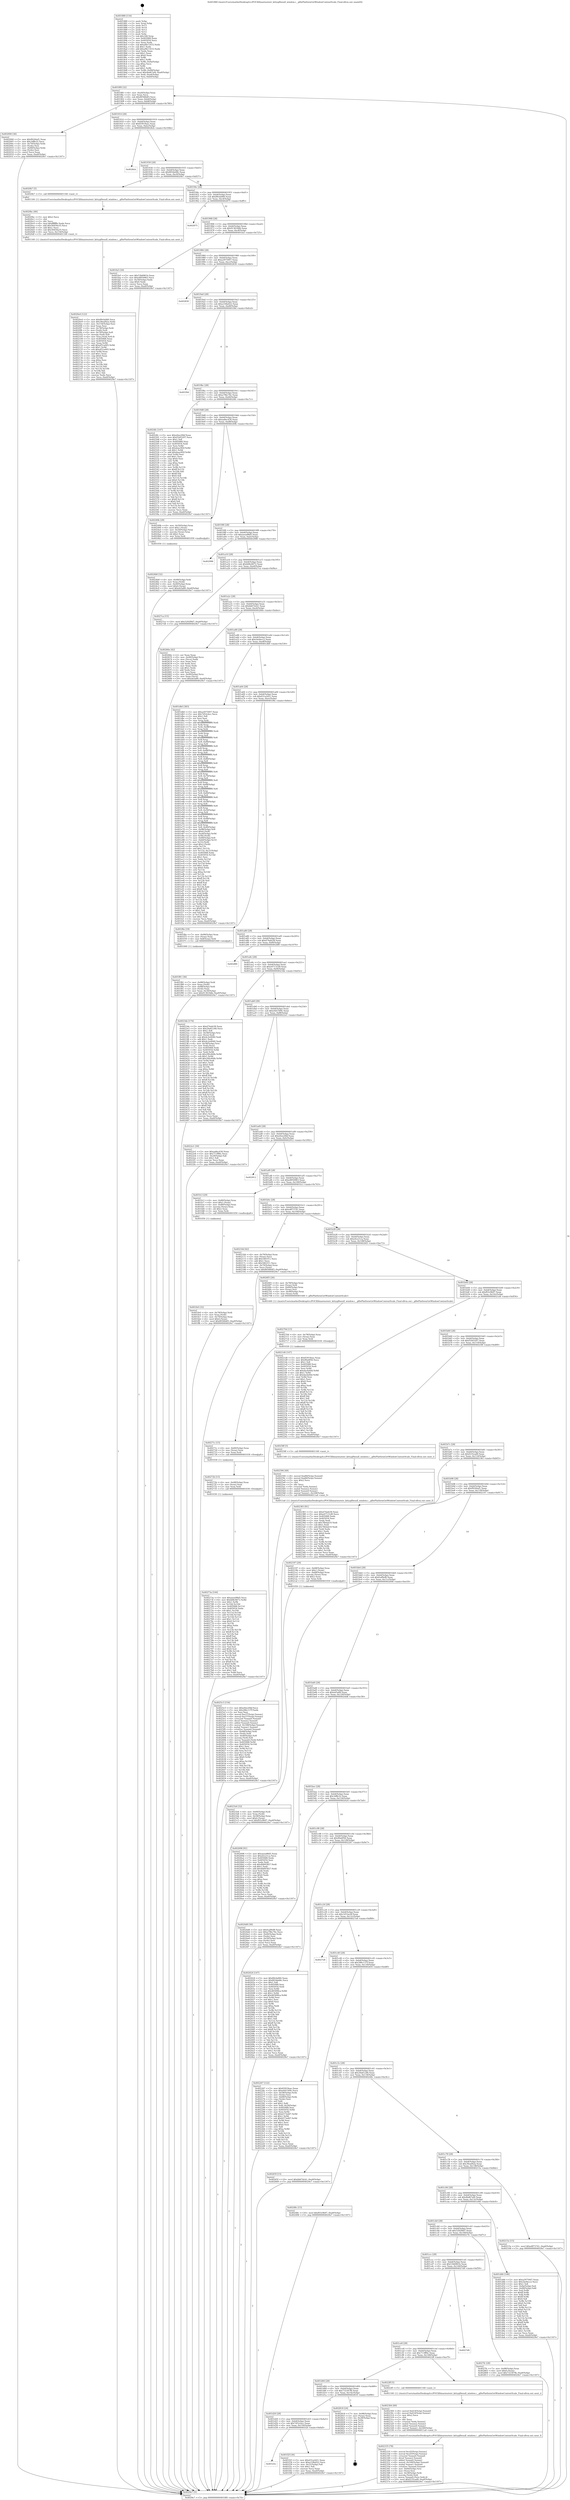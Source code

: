 digraph "0x401880" {
  label = "0x401880 (/mnt/c/Users/mathe/Desktop/tcc/POCII/binaries/extr_kittyglfwnull_window.c__glfwPlatformGetWindowContentScale_Final-ollvm.out::main(0))"
  labelloc = "t"
  node[shape=record]

  Entry [label="",width=0.3,height=0.3,shape=circle,fillcolor=black,style=filled]
  "0x4018f4" [label="{
     0x4018f4 [32]\l
     | [instrs]\l
     &nbsp;&nbsp;0x4018f4 \<+6\>: mov -0xa0(%rbp),%eax\l
     &nbsp;&nbsp;0x4018fa \<+2\>: mov %eax,%ecx\l
     &nbsp;&nbsp;0x4018fc \<+6\>: sub $0x80566df3,%ecx\l
     &nbsp;&nbsp;0x401902 \<+6\>: mov %eax,-0xb4(%rbp)\l
     &nbsp;&nbsp;0x401908 \<+6\>: mov %ecx,-0xb8(%rbp)\l
     &nbsp;&nbsp;0x40190e \<+6\>: je 0000000000402000 \<main+0x780\>\l
  }"]
  "0x402000" [label="{
     0x402000 [36]\l
     | [instrs]\l
     &nbsp;&nbsp;0x402000 \<+5\>: mov $0xf9244af1,%eax\l
     &nbsp;&nbsp;0x402005 \<+5\>: mov $0x3dffe32,%ecx\l
     &nbsp;&nbsp;0x40200a \<+4\>: mov -0x70(%rbp),%rdx\l
     &nbsp;&nbsp;0x40200e \<+2\>: mov (%rdx),%esi\l
     &nbsp;&nbsp;0x402010 \<+4\>: mov -0x80(%rbp),%rdx\l
     &nbsp;&nbsp;0x402014 \<+2\>: cmp (%rdx),%esi\l
     &nbsp;&nbsp;0x402016 \<+3\>: cmovl %ecx,%eax\l
     &nbsp;&nbsp;0x402019 \<+6\>: mov %eax,-0xa0(%rbp)\l
     &nbsp;&nbsp;0x40201f \<+5\>: jmp 00000000004029e7 \<main+0x1167\>\l
  }"]
  "0x401914" [label="{
     0x401914 [28]\l
     | [instrs]\l
     &nbsp;&nbsp;0x401914 \<+5\>: jmp 0000000000401919 \<main+0x99\>\l
     &nbsp;&nbsp;0x401919 \<+6\>: mov -0xb4(%rbp),%eax\l
     &nbsp;&nbsp;0x40191f \<+5\>: sub $0x83919eac,%eax\l
     &nbsp;&nbsp;0x401924 \<+6\>: mov %eax,-0xbc(%rbp)\l
     &nbsp;&nbsp;0x40192a \<+6\>: je 00000000004028cb \<main+0x104b\>\l
  }"]
  Exit [label="",width=0.3,height=0.3,shape=circle,fillcolor=black,style=filled,peripheries=2]
  "0x4028cb" [label="{
     0x4028cb\l
  }", style=dashed]
  "0x401930" [label="{
     0x401930 [28]\l
     | [instrs]\l
     &nbsp;&nbsp;0x401930 \<+5\>: jmp 0000000000401935 \<main+0xb5\>\l
     &nbsp;&nbsp;0x401935 \<+6\>: mov -0xb4(%rbp),%eax\l
     &nbsp;&nbsp;0x40193b \<+5\>: sub $0x893de68c,%eax\l
     &nbsp;&nbsp;0x401940 \<+6\>: mov %eax,-0xc0(%rbp)\l
     &nbsp;&nbsp;0x401946 \<+6\>: je 00000000004020b7 \<main+0x837\>\l
  }"]
  "0x40273a" [label="{
     0x40273a [144]\l
     | [instrs]\l
     &nbsp;&nbsp;0x40273a \<+5\>: mov $0xaeea98d5,%ecx\l
     &nbsp;&nbsp;0x40273f \<+6\>: mov $0xb68c6672,%r8d\l
     &nbsp;&nbsp;0x402745 \<+3\>: mov $0x1,%r9b\l
     &nbsp;&nbsp;0x402748 \<+3\>: xor %r10d,%r10d\l
     &nbsp;&nbsp;0x40274b \<+8\>: mov 0x405068,%r11d\l
     &nbsp;&nbsp;0x402753 \<+7\>: mov 0x405054,%ebx\l
     &nbsp;&nbsp;0x40275a \<+4\>: sub $0x1,%r10d\l
     &nbsp;&nbsp;0x40275e \<+3\>: mov %r11d,%r14d\l
     &nbsp;&nbsp;0x402761 \<+3\>: add %r10d,%r14d\l
     &nbsp;&nbsp;0x402764 \<+4\>: imul %r14d,%r11d\l
     &nbsp;&nbsp;0x402768 \<+4\>: and $0x1,%r11d\l
     &nbsp;&nbsp;0x40276c \<+4\>: cmp $0x0,%r11d\l
     &nbsp;&nbsp;0x402770 \<+4\>: sete %r15b\l
     &nbsp;&nbsp;0x402774 \<+3\>: cmp $0xa,%ebx\l
     &nbsp;&nbsp;0x402777 \<+4\>: setl %r12b\l
     &nbsp;&nbsp;0x40277b \<+3\>: mov %r15b,%r13b\l
     &nbsp;&nbsp;0x40277e \<+4\>: xor $0xff,%r13b\l
     &nbsp;&nbsp;0x402782 \<+3\>: mov %r12b,%al\l
     &nbsp;&nbsp;0x402785 \<+2\>: xor $0xff,%al\l
     &nbsp;&nbsp;0x402787 \<+4\>: xor $0x0,%r9b\l
     &nbsp;&nbsp;0x40278b \<+3\>: mov %r13b,%dl\l
     &nbsp;&nbsp;0x40278e \<+3\>: and $0x0,%dl\l
     &nbsp;&nbsp;0x402791 \<+3\>: and %r9b,%r15b\l
     &nbsp;&nbsp;0x402794 \<+3\>: mov %al,%sil\l
     &nbsp;&nbsp;0x402797 \<+4\>: and $0x0,%sil\l
     &nbsp;&nbsp;0x40279b \<+3\>: and %r9b,%r12b\l
     &nbsp;&nbsp;0x40279e \<+3\>: or %r15b,%dl\l
     &nbsp;&nbsp;0x4027a1 \<+3\>: or %r12b,%sil\l
     &nbsp;&nbsp;0x4027a4 \<+3\>: xor %sil,%dl\l
     &nbsp;&nbsp;0x4027a7 \<+3\>: or %al,%r13b\l
     &nbsp;&nbsp;0x4027aa \<+4\>: xor $0xff,%r13b\l
     &nbsp;&nbsp;0x4027ae \<+4\>: or $0x0,%r9b\l
     &nbsp;&nbsp;0x4027b2 \<+3\>: and %r9b,%r13b\l
     &nbsp;&nbsp;0x4027b5 \<+3\>: or %r13b,%dl\l
     &nbsp;&nbsp;0x4027b8 \<+3\>: test $0x1,%dl\l
     &nbsp;&nbsp;0x4027bb \<+4\>: cmovne %r8d,%ecx\l
     &nbsp;&nbsp;0x4027bf \<+6\>: mov %ecx,-0xa0(%rbp)\l
     &nbsp;&nbsp;0x4027c5 \<+5\>: jmp 00000000004029e7 \<main+0x1167\>\l
  }"]
  "0x4020b7" [label="{
     0x4020b7 [5]\l
     | [instrs]\l
     &nbsp;&nbsp;0x4020b7 \<+5\>: call 0000000000401160 \<next_i\>\l
     | [calls]\l
     &nbsp;&nbsp;0x401160 \{1\} (/mnt/c/Users/mathe/Desktop/tcc/POCII/binaries/extr_kittyglfwnull_window.c__glfwPlatformGetWindowContentScale_Final-ollvm.out::next_i)\l
  }"]
  "0x40194c" [label="{
     0x40194c [28]\l
     | [instrs]\l
     &nbsp;&nbsp;0x40194c \<+5\>: jmp 0000000000401951 \<main+0xd1\>\l
     &nbsp;&nbsp;0x401951 \<+6\>: mov -0xb4(%rbp),%eax\l
     &nbsp;&nbsp;0x401957 \<+5\>: sub $0x89cfa060,%eax\l
     &nbsp;&nbsp;0x40195c \<+6\>: mov %eax,-0xc4(%rbp)\l
     &nbsp;&nbsp;0x401962 \<+6\>: je 0000000000402875 \<main+0xff5\>\l
  }"]
  "0x40272b" [label="{
     0x40272b [15]\l
     | [instrs]\l
     &nbsp;&nbsp;0x40272b \<+4\>: mov -0x48(%rbp),%rax\l
     &nbsp;&nbsp;0x40272f \<+3\>: mov (%rax),%rax\l
     &nbsp;&nbsp;0x402732 \<+3\>: mov %rax,%rdi\l
     &nbsp;&nbsp;0x402735 \<+5\>: call 0000000000401030 \<free@plt\>\l
     | [calls]\l
     &nbsp;&nbsp;0x401030 \{1\} (unknown)\l
  }"]
  "0x402875" [label="{
     0x402875\l
  }", style=dashed]
  "0x401968" [label="{
     0x401968 [28]\l
     | [instrs]\l
     &nbsp;&nbsp;0x401968 \<+5\>: jmp 000000000040196d \<main+0xed\>\l
     &nbsp;&nbsp;0x40196d \<+6\>: mov -0xb4(%rbp),%eax\l
     &nbsp;&nbsp;0x401973 \<+5\>: sub $0x913618db,%eax\l
     &nbsp;&nbsp;0x401978 \<+6\>: mov %eax,-0xc8(%rbp)\l
     &nbsp;&nbsp;0x40197e \<+6\>: je 0000000000401fa5 \<main+0x725\>\l
  }"]
  "0x40271c" [label="{
     0x40271c [15]\l
     | [instrs]\l
     &nbsp;&nbsp;0x40271c \<+4\>: mov -0x60(%rbp),%rax\l
     &nbsp;&nbsp;0x402720 \<+3\>: mov (%rax),%rax\l
     &nbsp;&nbsp;0x402723 \<+3\>: mov %rax,%rdi\l
     &nbsp;&nbsp;0x402726 \<+5\>: call 0000000000401030 \<free@plt\>\l
     | [calls]\l
     &nbsp;&nbsp;0x401030 \{1\} (unknown)\l
  }"]
  "0x401fa5" [label="{
     0x401fa5 [30]\l
     | [instrs]\l
     &nbsp;&nbsp;0x401fa5 \<+5\>: mov $0x53b6961b,%eax\l
     &nbsp;&nbsp;0x401faa \<+5\>: mov $0xe8950963,%ecx\l
     &nbsp;&nbsp;0x401faf \<+3\>: mov -0x30(%rbp),%edx\l
     &nbsp;&nbsp;0x401fb2 \<+3\>: cmp $0x0,%edx\l
     &nbsp;&nbsp;0x401fb5 \<+3\>: cmove %ecx,%eax\l
     &nbsp;&nbsp;0x401fb8 \<+6\>: mov %eax,-0xa0(%rbp)\l
     &nbsp;&nbsp;0x401fbe \<+5\>: jmp 00000000004029e7 \<main+0x1167\>\l
  }"]
  "0x401984" [label="{
     0x401984 [28]\l
     | [instrs]\l
     &nbsp;&nbsp;0x401984 \<+5\>: jmp 0000000000401989 \<main+0x109\>\l
     &nbsp;&nbsp;0x401989 \<+6\>: mov -0xb4(%rbp),%eax\l
     &nbsp;&nbsp;0x40198f \<+5\>: sub $0xa2975007,%eax\l
     &nbsp;&nbsp;0x401994 \<+6\>: mov %eax,-0xcc(%rbp)\l
     &nbsp;&nbsp;0x40199a \<+6\>: je 0000000000402830 \<main+0xfb0\>\l
  }"]
  "0x40270d" [label="{
     0x40270d [15]\l
     | [instrs]\l
     &nbsp;&nbsp;0x40270d \<+4\>: mov -0x78(%rbp),%rax\l
     &nbsp;&nbsp;0x402711 \<+3\>: mov (%rax),%rax\l
     &nbsp;&nbsp;0x402714 \<+3\>: mov %rax,%rdi\l
     &nbsp;&nbsp;0x402717 \<+5\>: call 0000000000401030 \<free@plt\>\l
     | [calls]\l
     &nbsp;&nbsp;0x401030 \{1\} (unknown)\l
  }"]
  "0x402830" [label="{
     0x402830\l
  }", style=dashed]
  "0x4019a0" [label="{
     0x4019a0 [28]\l
     | [instrs]\l
     &nbsp;&nbsp;0x4019a0 \<+5\>: jmp 00000000004019a5 \<main+0x125\>\l
     &nbsp;&nbsp;0x4019a5 \<+6\>: mov -0xb4(%rbp),%eax\l
     &nbsp;&nbsp;0x4019ab \<+5\>: sub $0xa338a022,%eax\l
     &nbsp;&nbsp;0x4019b0 \<+6\>: mov %eax,-0xd0(%rbp)\l
     &nbsp;&nbsp;0x4019b6 \<+6\>: je 0000000000401f4d \<main+0x6cd\>\l
  }"]
  "0x4025c5" [label="{
     0x4025c5 [154]\l
     | [instrs]\l
     &nbsp;&nbsp;0x4025c5 \<+5\>: mov $0xe0ee20bf,%ecx\l
     &nbsp;&nbsp;0x4025ca \<+5\>: mov $0x286c137f,%edx\l
     &nbsp;&nbsp;0x4025cf \<+2\>: xor %esi,%esi\l
     &nbsp;&nbsp;0x4025d1 \<+8\>: movsd 0xa37(%rip),%xmm1\l
     &nbsp;&nbsp;0x4025d9 \<+8\>: movsd 0xa37(%rip),%xmm2\l
     &nbsp;&nbsp;0x4025e1 \<+4\>: cvtss2sd %xmm0,%xmm0\l
     &nbsp;&nbsp;0x4025e5 \<+4\>: divsd %xmm2,%xmm0\l
     &nbsp;&nbsp;0x4025e9 \<+4\>: addsd %xmm0,%xmm1\l
     &nbsp;&nbsp;0x4025ed \<+8\>: movsd -0x168(%rbp),%xmm0\l
     &nbsp;&nbsp;0x4025f5 \<+4\>: mulsd %xmm1,%xmm0\l
     &nbsp;&nbsp;0x4025f9 \<+4\>: cvtsd2ss %xmm0,%xmm0\l
     &nbsp;&nbsp;0x4025fd \<+4\>: mov -0x48(%rbp),%rdi\l
     &nbsp;&nbsp;0x402601 \<+3\>: mov (%rdi),%rdi\l
     &nbsp;&nbsp;0x402604 \<+4\>: mov -0x40(%rbp),%r8\l
     &nbsp;&nbsp;0x402608 \<+3\>: movslq (%r8),%r8\l
     &nbsp;&nbsp;0x40260b \<+6\>: movss %xmm0,(%rdi,%r8,4)\l
     &nbsp;&nbsp;0x402611 \<+8\>: mov 0x405068,%r9d\l
     &nbsp;&nbsp;0x402619 \<+8\>: mov 0x405054,%r10d\l
     &nbsp;&nbsp;0x402621 \<+3\>: sub $0x1,%esi\l
     &nbsp;&nbsp;0x402624 \<+3\>: mov %r9d,%r11d\l
     &nbsp;&nbsp;0x402627 \<+3\>: add %esi,%r11d\l
     &nbsp;&nbsp;0x40262a \<+4\>: imul %r11d,%r9d\l
     &nbsp;&nbsp;0x40262e \<+4\>: and $0x1,%r9d\l
     &nbsp;&nbsp;0x402632 \<+4\>: cmp $0x0,%r9d\l
     &nbsp;&nbsp;0x402636 \<+3\>: sete %bl\l
     &nbsp;&nbsp;0x402639 \<+4\>: cmp $0xa,%r10d\l
     &nbsp;&nbsp;0x40263d \<+4\>: setl %r14b\l
     &nbsp;&nbsp;0x402641 \<+3\>: mov %bl,%r15b\l
     &nbsp;&nbsp;0x402644 \<+3\>: and %r14b,%r15b\l
     &nbsp;&nbsp;0x402647 \<+3\>: xor %r14b,%bl\l
     &nbsp;&nbsp;0x40264a \<+3\>: or %bl,%r15b\l
     &nbsp;&nbsp;0x40264d \<+4\>: test $0x1,%r15b\l
     &nbsp;&nbsp;0x402651 \<+3\>: cmovne %edx,%ecx\l
     &nbsp;&nbsp;0x402654 \<+6\>: mov %ecx,-0xa0(%rbp)\l
     &nbsp;&nbsp;0x40265a \<+5\>: jmp 00000000004029e7 \<main+0x1167\>\l
  }"]
  "0x401f4d" [label="{
     0x401f4d\l
  }", style=dashed]
  "0x4019bc" [label="{
     0x4019bc [28]\l
     | [instrs]\l
     &nbsp;&nbsp;0x4019bc \<+5\>: jmp 00000000004019c1 \<main+0x141\>\l
     &nbsp;&nbsp;0x4019c1 \<+6\>: mov -0xb4(%rbp),%eax\l
     &nbsp;&nbsp;0x4019c7 \<+5\>: sub $0xa79bc76c,%eax\l
     &nbsp;&nbsp;0x4019cc \<+6\>: mov %eax,-0xd4(%rbp)\l
     &nbsp;&nbsp;0x4019d2 \<+6\>: je 00000000004024fc \<main+0xc7c\>\l
  }"]
  "0x402594" [label="{
     0x402594 [49]\l
     | [instrs]\l
     &nbsp;&nbsp;0x402594 \<+8\>: movsd 0xa84(%rip),%xmm0\l
     &nbsp;&nbsp;0x40259c \<+8\>: movsd 0xa84(%rip),%xmm1\l
     &nbsp;&nbsp;0x4025a4 \<+5\>: mov $0x2,%ecx\l
     &nbsp;&nbsp;0x4025a9 \<+1\>: cltd\l
     &nbsp;&nbsp;0x4025aa \<+2\>: idiv %ecx\l
     &nbsp;&nbsp;0x4025ac \<+4\>: cvtsi2sd %edx,%xmm2\l
     &nbsp;&nbsp;0x4025b0 \<+4\>: mulsd %xmm2,%xmm1\l
     &nbsp;&nbsp;0x4025b4 \<+4\>: addsd %xmm0,%xmm1\l
     &nbsp;&nbsp;0x4025b8 \<+8\>: movsd %xmm1,-0x168(%rbp)\l
     &nbsp;&nbsp;0x4025c0 \<+5\>: call 00000000004011a0 \<next_f\>\l
     | [calls]\l
     &nbsp;&nbsp;0x4011a0 \{1\} (/mnt/c/Users/mathe/Desktop/tcc/POCII/binaries/extr_kittyglfwnull_window.c__glfwPlatformGetWindowContentScale_Final-ollvm.out::next_f)\l
  }"]
  "0x4024fc" [label="{
     0x4024fc [147]\l
     | [instrs]\l
     &nbsp;&nbsp;0x4024fc \<+5\>: mov $0xe0ee20bf,%eax\l
     &nbsp;&nbsp;0x402501 \<+5\>: mov $0xf1b93207,%ecx\l
     &nbsp;&nbsp;0x402506 \<+2\>: mov $0x1,%dl\l
     &nbsp;&nbsp;0x402508 \<+7\>: mov 0x405068,%esi\l
     &nbsp;&nbsp;0x40250f \<+7\>: mov 0x405054,%edi\l
     &nbsp;&nbsp;0x402516 \<+3\>: mov %esi,%r8d\l
     &nbsp;&nbsp;0x402519 \<+7\>: sub $0xdeac0f2f,%r8d\l
     &nbsp;&nbsp;0x402520 \<+4\>: sub $0x1,%r8d\l
     &nbsp;&nbsp;0x402524 \<+7\>: add $0xdeac0f2f,%r8d\l
     &nbsp;&nbsp;0x40252b \<+4\>: imul %r8d,%esi\l
     &nbsp;&nbsp;0x40252f \<+3\>: and $0x1,%esi\l
     &nbsp;&nbsp;0x402532 \<+3\>: cmp $0x0,%esi\l
     &nbsp;&nbsp;0x402535 \<+4\>: sete %r9b\l
     &nbsp;&nbsp;0x402539 \<+3\>: cmp $0xa,%edi\l
     &nbsp;&nbsp;0x40253c \<+4\>: setl %r10b\l
     &nbsp;&nbsp;0x402540 \<+3\>: mov %r9b,%r11b\l
     &nbsp;&nbsp;0x402543 \<+4\>: xor $0xff,%r11b\l
     &nbsp;&nbsp;0x402547 \<+3\>: mov %r10b,%bl\l
     &nbsp;&nbsp;0x40254a \<+3\>: xor $0xff,%bl\l
     &nbsp;&nbsp;0x40254d \<+3\>: xor $0x0,%dl\l
     &nbsp;&nbsp;0x402550 \<+3\>: mov %r11b,%r14b\l
     &nbsp;&nbsp;0x402553 \<+4\>: and $0x0,%r14b\l
     &nbsp;&nbsp;0x402557 \<+3\>: and %dl,%r9b\l
     &nbsp;&nbsp;0x40255a \<+3\>: mov %bl,%r15b\l
     &nbsp;&nbsp;0x40255d \<+4\>: and $0x0,%r15b\l
     &nbsp;&nbsp;0x402561 \<+3\>: and %dl,%r10b\l
     &nbsp;&nbsp;0x402564 \<+3\>: or %r9b,%r14b\l
     &nbsp;&nbsp;0x402567 \<+3\>: or %r10b,%r15b\l
     &nbsp;&nbsp;0x40256a \<+3\>: xor %r15b,%r14b\l
     &nbsp;&nbsp;0x40256d \<+3\>: or %bl,%r11b\l
     &nbsp;&nbsp;0x402570 \<+4\>: xor $0xff,%r11b\l
     &nbsp;&nbsp;0x402574 \<+3\>: or $0x0,%dl\l
     &nbsp;&nbsp;0x402577 \<+3\>: and %dl,%r11b\l
     &nbsp;&nbsp;0x40257a \<+3\>: or %r11b,%r14b\l
     &nbsp;&nbsp;0x40257d \<+4\>: test $0x1,%r14b\l
     &nbsp;&nbsp;0x402581 \<+3\>: cmovne %ecx,%eax\l
     &nbsp;&nbsp;0x402584 \<+6\>: mov %eax,-0xa0(%rbp)\l
     &nbsp;&nbsp;0x40258a \<+5\>: jmp 00000000004029e7 \<main+0x1167\>\l
  }"]
  "0x4019d8" [label="{
     0x4019d8 [28]\l
     | [instrs]\l
     &nbsp;&nbsp;0x4019d8 \<+5\>: jmp 00000000004019dd \<main+0x15d\>\l
     &nbsp;&nbsp;0x4019dd \<+6\>: mov -0xb4(%rbp),%eax\l
     &nbsp;&nbsp;0x4019e3 \<+5\>: sub $0xaa8ec430,%eax\l
     &nbsp;&nbsp;0x4019e8 \<+6\>: mov %eax,-0xd8(%rbp)\l
     &nbsp;&nbsp;0x4019ee \<+6\>: je 000000000040249b \<main+0xc1b\>\l
  }"]
  "0x4024b8" [label="{
     0x4024b8 [32]\l
     | [instrs]\l
     &nbsp;&nbsp;0x4024b8 \<+4\>: mov -0x48(%rbp),%rdi\l
     &nbsp;&nbsp;0x4024bc \<+3\>: mov %rax,(%rdi)\l
     &nbsp;&nbsp;0x4024bf \<+4\>: mov -0x40(%rbp),%rax\l
     &nbsp;&nbsp;0x4024c3 \<+6\>: movl $0x0,(%rax)\l
     &nbsp;&nbsp;0x4024c9 \<+10\>: movl $0xeb5a89,-0xa0(%rbp)\l
     &nbsp;&nbsp;0x4024d3 \<+5\>: jmp 00000000004029e7 \<main+0x1167\>\l
  }"]
  "0x40249b" [label="{
     0x40249b [29]\l
     | [instrs]\l
     &nbsp;&nbsp;0x40249b \<+4\>: mov -0x50(%rbp),%rax\l
     &nbsp;&nbsp;0x40249f \<+6\>: movl $0x1,(%rax)\l
     &nbsp;&nbsp;0x4024a5 \<+4\>: mov -0x50(%rbp),%rax\l
     &nbsp;&nbsp;0x4024a9 \<+3\>: movslq (%rax),%rax\l
     &nbsp;&nbsp;0x4024ac \<+4\>: shl $0x2,%rax\l
     &nbsp;&nbsp;0x4024b0 \<+3\>: mov %rax,%rdi\l
     &nbsp;&nbsp;0x4024b3 \<+5\>: call 0000000000401050 \<malloc@plt\>\l
     | [calls]\l
     &nbsp;&nbsp;0x401050 \{1\} (unknown)\l
  }"]
  "0x4019f4" [label="{
     0x4019f4 [28]\l
     | [instrs]\l
     &nbsp;&nbsp;0x4019f4 \<+5\>: jmp 00000000004019f9 \<main+0x179\>\l
     &nbsp;&nbsp;0x4019f9 \<+6\>: mov -0xb4(%rbp),%eax\l
     &nbsp;&nbsp;0x4019ff \<+5\>: sub $0xaeea98d5,%eax\l
     &nbsp;&nbsp;0x401a04 \<+6\>: mov %eax,-0xdc(%rbp)\l
     &nbsp;&nbsp;0x401a0a \<+6\>: je 0000000000402996 \<main+0x1116\>\l
  }"]
  "0x402335" [label="{
     0x402335 [78]\l
     | [instrs]\l
     &nbsp;&nbsp;0x402335 \<+8\>: movsd 0xcd3(%rip),%xmm1\l
     &nbsp;&nbsp;0x40233d \<+8\>: movsd 0xcd3(%rip),%xmm2\l
     &nbsp;&nbsp;0x402345 \<+4\>: cvtss2sd %xmm0,%xmm0\l
     &nbsp;&nbsp;0x402349 \<+4\>: divsd %xmm2,%xmm0\l
     &nbsp;&nbsp;0x40234d \<+4\>: addsd %xmm0,%xmm1\l
     &nbsp;&nbsp;0x402351 \<+8\>: movsd -0x160(%rbp),%xmm0\l
     &nbsp;&nbsp;0x402359 \<+4\>: mulsd %xmm1,%xmm0\l
     &nbsp;&nbsp;0x40235d \<+4\>: cvtsd2ss %xmm0,%xmm0\l
     &nbsp;&nbsp;0x402361 \<+4\>: mov -0x60(%rbp),%rsi\l
     &nbsp;&nbsp;0x402365 \<+3\>: mov (%rsi),%rsi\l
     &nbsp;&nbsp;0x402368 \<+4\>: mov -0x58(%rbp),%rdi\l
     &nbsp;&nbsp;0x40236c \<+3\>: movslq (%rdi),%rdi\l
     &nbsp;&nbsp;0x40236f \<+5\>: movss %xmm0,(%rsi,%rdi,4)\l
     &nbsp;&nbsp;0x402374 \<+10\>: movl $0xf235cad9,-0xa0(%rbp)\l
     &nbsp;&nbsp;0x40237e \<+5\>: jmp 00000000004029e7 \<main+0x1167\>\l
  }"]
  "0x402996" [label="{
     0x402996\l
  }", style=dashed]
  "0x401a10" [label="{
     0x401a10 [28]\l
     | [instrs]\l
     &nbsp;&nbsp;0x401a10 \<+5\>: jmp 0000000000401a15 \<main+0x195\>\l
     &nbsp;&nbsp;0x401a15 \<+6\>: mov -0xb4(%rbp),%eax\l
     &nbsp;&nbsp;0x401a1b \<+5\>: sub $0xb68c6672,%eax\l
     &nbsp;&nbsp;0x401a20 \<+6\>: mov %eax,-0xe0(%rbp)\l
     &nbsp;&nbsp;0x401a26 \<+6\>: je 00000000004027ca \<main+0xf4a\>\l
  }"]
  "0x402304" [label="{
     0x402304 [49]\l
     | [instrs]\l
     &nbsp;&nbsp;0x402304 \<+8\>: movsd 0xd14(%rip),%xmm0\l
     &nbsp;&nbsp;0x40230c \<+8\>: movsd 0xd14(%rip),%xmm1\l
     &nbsp;&nbsp;0x402314 \<+5\>: mov $0x2,%ecx\l
     &nbsp;&nbsp;0x402319 \<+1\>: cltd\l
     &nbsp;&nbsp;0x40231a \<+2\>: idiv %ecx\l
     &nbsp;&nbsp;0x40231c \<+4\>: cvtsi2sd %edx,%xmm2\l
     &nbsp;&nbsp;0x402320 \<+4\>: mulsd %xmm2,%xmm1\l
     &nbsp;&nbsp;0x402324 \<+4\>: addsd %xmm0,%xmm1\l
     &nbsp;&nbsp;0x402328 \<+8\>: movsd %xmm1,-0x160(%rbp)\l
     &nbsp;&nbsp;0x402330 \<+5\>: call 00000000004011a0 \<next_f\>\l
     | [calls]\l
     &nbsp;&nbsp;0x4011a0 \{1\} (/mnt/c/Users/mathe/Desktop/tcc/POCII/binaries/extr_kittyglfwnull_window.c__glfwPlatformGetWindowContentScale_Final-ollvm.out::next_f)\l
  }"]
  "0x4027ca" [label="{
     0x4027ca [15]\l
     | [instrs]\l
     &nbsp;&nbsp;0x4027ca \<+10\>: movl $0x5292f9d7,-0xa0(%rbp)\l
     &nbsp;&nbsp;0x4027d4 \<+5\>: jmp 00000000004029e7 \<main+0x1167\>\l
  }"]
  "0x401a2c" [label="{
     0x401a2c [28]\l
     | [instrs]\l
     &nbsp;&nbsp;0x401a2c \<+5\>: jmp 0000000000401a31 \<main+0x1b1\>\l
     &nbsp;&nbsp;0x401a31 \<+6\>: mov -0xb4(%rbp),%eax\l
     &nbsp;&nbsp;0x401a37 \<+5\>: sub $0xbb67dcb1,%eax\l
     &nbsp;&nbsp;0x401a3c \<+6\>: mov %eax,-0xe4(%rbp)\l
     &nbsp;&nbsp;0x401a42 \<+6\>: je 000000000040266e \<main+0xdee\>\l
  }"]
  "0x4021b4" [label="{
     0x4021b4 [32]\l
     | [instrs]\l
     &nbsp;&nbsp;0x4021b4 \<+4\>: mov -0x60(%rbp),%rdi\l
     &nbsp;&nbsp;0x4021b8 \<+3\>: mov %rax,(%rdi)\l
     &nbsp;&nbsp;0x4021bb \<+4\>: mov -0x58(%rbp),%rax\l
     &nbsp;&nbsp;0x4021bf \<+6\>: movl $0x0,(%rax)\l
     &nbsp;&nbsp;0x4021c5 \<+10\>: movl $0xf03c9b97,-0xa0(%rbp)\l
     &nbsp;&nbsp;0x4021cf \<+5\>: jmp 00000000004029e7 \<main+0x1167\>\l
  }"]
  "0x40266e" [label="{
     0x40266e [42]\l
     | [instrs]\l
     &nbsp;&nbsp;0x40266e \<+2\>: xor %eax,%eax\l
     &nbsp;&nbsp;0x402670 \<+4\>: mov -0x40(%rbp),%rcx\l
     &nbsp;&nbsp;0x402674 \<+2\>: mov (%rcx),%edx\l
     &nbsp;&nbsp;0x402676 \<+2\>: mov %eax,%esi\l
     &nbsp;&nbsp;0x402678 \<+2\>: sub %edx,%esi\l
     &nbsp;&nbsp;0x40267a \<+2\>: mov %eax,%edx\l
     &nbsp;&nbsp;0x40267c \<+3\>: sub $0x1,%edx\l
     &nbsp;&nbsp;0x40267f \<+2\>: add %edx,%esi\l
     &nbsp;&nbsp;0x402681 \<+2\>: sub %esi,%eax\l
     &nbsp;&nbsp;0x402683 \<+4\>: mov -0x40(%rbp),%rcx\l
     &nbsp;&nbsp;0x402687 \<+2\>: mov %eax,(%rcx)\l
     &nbsp;&nbsp;0x402689 \<+10\>: movl $0xeb5a89,-0xa0(%rbp)\l
     &nbsp;&nbsp;0x402693 \<+5\>: jmp 00000000004029e7 \<main+0x1167\>\l
  }"]
  "0x401a48" [label="{
     0x401a48 [28]\l
     | [instrs]\l
     &nbsp;&nbsp;0x401a48 \<+5\>: jmp 0000000000401a4d \<main+0x1cd\>\l
     &nbsp;&nbsp;0x401a4d \<+6\>: mov -0xb4(%rbp),%eax\l
     &nbsp;&nbsp;0x401a53 \<+5\>: sub $0xcbe9ecc2,%eax\l
     &nbsp;&nbsp;0x401a58 \<+6\>: mov %eax,-0xe8(%rbp)\l
     &nbsp;&nbsp;0x401a5e \<+6\>: je 0000000000401db0 \<main+0x530\>\l
  }"]
  "0x4020e4" [label="{
     0x4020e4 [122]\l
     | [instrs]\l
     &nbsp;&nbsp;0x4020e4 \<+5\>: mov $0x89cfa060,%ecx\l
     &nbsp;&nbsp;0x4020e9 \<+5\>: mov $0x36eaf42a,%edx\l
     &nbsp;&nbsp;0x4020ee \<+6\>: mov -0x154(%rbp),%esi\l
     &nbsp;&nbsp;0x4020f4 \<+3\>: imul %eax,%esi\l
     &nbsp;&nbsp;0x4020f7 \<+4\>: mov -0x78(%rbp),%rdi\l
     &nbsp;&nbsp;0x4020fb \<+3\>: mov (%rdi),%rdi\l
     &nbsp;&nbsp;0x4020fe \<+4\>: mov -0x70(%rbp),%r8\l
     &nbsp;&nbsp;0x402102 \<+3\>: movslq (%r8),%r8\l
     &nbsp;&nbsp;0x402105 \<+4\>: mov %esi,(%rdi,%r8,4)\l
     &nbsp;&nbsp;0x402109 \<+7\>: mov 0x405068,%eax\l
     &nbsp;&nbsp;0x402110 \<+7\>: mov 0x405054,%esi\l
     &nbsp;&nbsp;0x402117 \<+3\>: mov %eax,%r9d\l
     &nbsp;&nbsp;0x40211a \<+7\>: add $0xaf51a005,%r9d\l
     &nbsp;&nbsp;0x402121 \<+4\>: sub $0x1,%r9d\l
     &nbsp;&nbsp;0x402125 \<+7\>: sub $0xaf51a005,%r9d\l
     &nbsp;&nbsp;0x40212c \<+4\>: imul %r9d,%eax\l
     &nbsp;&nbsp;0x402130 \<+3\>: and $0x1,%eax\l
     &nbsp;&nbsp;0x402133 \<+3\>: cmp $0x0,%eax\l
     &nbsp;&nbsp;0x402136 \<+4\>: sete %r10b\l
     &nbsp;&nbsp;0x40213a \<+3\>: cmp $0xa,%esi\l
     &nbsp;&nbsp;0x40213d \<+4\>: setl %r11b\l
     &nbsp;&nbsp;0x402141 \<+3\>: mov %r10b,%bl\l
     &nbsp;&nbsp;0x402144 \<+3\>: and %r11b,%bl\l
     &nbsp;&nbsp;0x402147 \<+3\>: xor %r11b,%r10b\l
     &nbsp;&nbsp;0x40214a \<+3\>: or %r10b,%bl\l
     &nbsp;&nbsp;0x40214d \<+3\>: test $0x1,%bl\l
     &nbsp;&nbsp;0x402150 \<+3\>: cmovne %edx,%ecx\l
     &nbsp;&nbsp;0x402153 \<+6\>: mov %ecx,-0xa0(%rbp)\l
     &nbsp;&nbsp;0x402159 \<+5\>: jmp 00000000004029e7 \<main+0x1167\>\l
  }"]
  "0x401db0" [label="{
     0x401db0 [383]\l
     | [instrs]\l
     &nbsp;&nbsp;0x401db0 \<+5\>: mov $0xa2975007,%eax\l
     &nbsp;&nbsp;0x401db5 \<+5\>: mov $0x7d52cbcc,%ecx\l
     &nbsp;&nbsp;0x401dba \<+2\>: mov $0x1,%dl\l
     &nbsp;&nbsp;0x401dbc \<+2\>: xor %esi,%esi\l
     &nbsp;&nbsp;0x401dbe \<+3\>: mov %rsp,%rdi\l
     &nbsp;&nbsp;0x401dc1 \<+4\>: add $0xfffffffffffffff0,%rdi\l
     &nbsp;&nbsp;0x401dc5 \<+3\>: mov %rdi,%rsp\l
     &nbsp;&nbsp;0x401dc8 \<+7\>: mov %rdi,-0x98(%rbp)\l
     &nbsp;&nbsp;0x401dcf \<+3\>: mov %rsp,%rdi\l
     &nbsp;&nbsp;0x401dd2 \<+4\>: add $0xfffffffffffffff0,%rdi\l
     &nbsp;&nbsp;0x401dd6 \<+3\>: mov %rdi,%rsp\l
     &nbsp;&nbsp;0x401dd9 \<+3\>: mov %rsp,%r8\l
     &nbsp;&nbsp;0x401ddc \<+4\>: add $0xfffffffffffffff0,%r8\l
     &nbsp;&nbsp;0x401de0 \<+3\>: mov %r8,%rsp\l
     &nbsp;&nbsp;0x401de3 \<+7\>: mov %r8,-0x90(%rbp)\l
     &nbsp;&nbsp;0x401dea \<+3\>: mov %rsp,%r8\l
     &nbsp;&nbsp;0x401ded \<+4\>: add $0xfffffffffffffff0,%r8\l
     &nbsp;&nbsp;0x401df1 \<+3\>: mov %r8,%rsp\l
     &nbsp;&nbsp;0x401df4 \<+7\>: mov %r8,-0x88(%rbp)\l
     &nbsp;&nbsp;0x401dfb \<+3\>: mov %rsp,%r8\l
     &nbsp;&nbsp;0x401dfe \<+4\>: add $0xfffffffffffffff0,%r8\l
     &nbsp;&nbsp;0x401e02 \<+3\>: mov %r8,%rsp\l
     &nbsp;&nbsp;0x401e05 \<+4\>: mov %r8,-0x80(%rbp)\l
     &nbsp;&nbsp;0x401e09 \<+3\>: mov %rsp,%r8\l
     &nbsp;&nbsp;0x401e0c \<+4\>: add $0xfffffffffffffff0,%r8\l
     &nbsp;&nbsp;0x401e10 \<+3\>: mov %r8,%rsp\l
     &nbsp;&nbsp;0x401e13 \<+4\>: mov %r8,-0x78(%rbp)\l
     &nbsp;&nbsp;0x401e17 \<+3\>: mov %rsp,%r8\l
     &nbsp;&nbsp;0x401e1a \<+4\>: add $0xfffffffffffffff0,%r8\l
     &nbsp;&nbsp;0x401e1e \<+3\>: mov %r8,%rsp\l
     &nbsp;&nbsp;0x401e21 \<+4\>: mov %r8,-0x70(%rbp)\l
     &nbsp;&nbsp;0x401e25 \<+3\>: mov %rsp,%r8\l
     &nbsp;&nbsp;0x401e28 \<+4\>: add $0xfffffffffffffff0,%r8\l
     &nbsp;&nbsp;0x401e2c \<+3\>: mov %r8,%rsp\l
     &nbsp;&nbsp;0x401e2f \<+4\>: mov %r8,-0x68(%rbp)\l
     &nbsp;&nbsp;0x401e33 \<+3\>: mov %rsp,%r8\l
     &nbsp;&nbsp;0x401e36 \<+4\>: add $0xfffffffffffffff0,%r8\l
     &nbsp;&nbsp;0x401e3a \<+3\>: mov %r8,%rsp\l
     &nbsp;&nbsp;0x401e3d \<+4\>: mov %r8,-0x60(%rbp)\l
     &nbsp;&nbsp;0x401e41 \<+3\>: mov %rsp,%r8\l
     &nbsp;&nbsp;0x401e44 \<+4\>: add $0xfffffffffffffff0,%r8\l
     &nbsp;&nbsp;0x401e48 \<+3\>: mov %r8,%rsp\l
     &nbsp;&nbsp;0x401e4b \<+4\>: mov %r8,-0x58(%rbp)\l
     &nbsp;&nbsp;0x401e4f \<+3\>: mov %rsp,%r8\l
     &nbsp;&nbsp;0x401e52 \<+4\>: add $0xfffffffffffffff0,%r8\l
     &nbsp;&nbsp;0x401e56 \<+3\>: mov %r8,%rsp\l
     &nbsp;&nbsp;0x401e59 \<+4\>: mov %r8,-0x50(%rbp)\l
     &nbsp;&nbsp;0x401e5d \<+3\>: mov %rsp,%r8\l
     &nbsp;&nbsp;0x401e60 \<+4\>: add $0xfffffffffffffff0,%r8\l
     &nbsp;&nbsp;0x401e64 \<+3\>: mov %r8,%rsp\l
     &nbsp;&nbsp;0x401e67 \<+4\>: mov %r8,-0x48(%rbp)\l
     &nbsp;&nbsp;0x401e6b \<+3\>: mov %rsp,%r8\l
     &nbsp;&nbsp;0x401e6e \<+4\>: add $0xfffffffffffffff0,%r8\l
     &nbsp;&nbsp;0x401e72 \<+3\>: mov %r8,%rsp\l
     &nbsp;&nbsp;0x401e75 \<+4\>: mov %r8,-0x40(%rbp)\l
     &nbsp;&nbsp;0x401e79 \<+7\>: mov -0x98(%rbp),%r8\l
     &nbsp;&nbsp;0x401e80 \<+7\>: movl $0x0,(%r8)\l
     &nbsp;&nbsp;0x401e87 \<+7\>: mov -0xa4(%rbp),%r9d\l
     &nbsp;&nbsp;0x401e8e \<+3\>: mov %r9d,(%rdi)\l
     &nbsp;&nbsp;0x401e91 \<+7\>: mov -0x90(%rbp),%r8\l
     &nbsp;&nbsp;0x401e98 \<+7\>: mov -0xb0(%rbp),%r10\l
     &nbsp;&nbsp;0x401e9f \<+3\>: mov %r10,(%r8)\l
     &nbsp;&nbsp;0x401ea2 \<+3\>: cmpl $0x2,(%rdi)\l
     &nbsp;&nbsp;0x401ea5 \<+4\>: setne %r11b\l
     &nbsp;&nbsp;0x401ea9 \<+4\>: and $0x1,%r11b\l
     &nbsp;&nbsp;0x401ead \<+4\>: mov %r11b,-0x31(%rbp)\l
     &nbsp;&nbsp;0x401eb1 \<+7\>: mov 0x405068,%ebx\l
     &nbsp;&nbsp;0x401eb8 \<+8\>: mov 0x405054,%r14d\l
     &nbsp;&nbsp;0x401ec0 \<+3\>: sub $0x1,%esi\l
     &nbsp;&nbsp;0x401ec3 \<+3\>: mov %ebx,%r15d\l
     &nbsp;&nbsp;0x401ec6 \<+3\>: add %esi,%r15d\l
     &nbsp;&nbsp;0x401ec9 \<+4\>: imul %r15d,%ebx\l
     &nbsp;&nbsp;0x401ecd \<+3\>: and $0x1,%ebx\l
     &nbsp;&nbsp;0x401ed0 \<+3\>: cmp $0x0,%ebx\l
     &nbsp;&nbsp;0x401ed3 \<+4\>: sete %r11b\l
     &nbsp;&nbsp;0x401ed7 \<+4\>: cmp $0xa,%r14d\l
     &nbsp;&nbsp;0x401edb \<+4\>: setl %r12b\l
     &nbsp;&nbsp;0x401edf \<+3\>: mov %r11b,%r13b\l
     &nbsp;&nbsp;0x401ee2 \<+4\>: xor $0xff,%r13b\l
     &nbsp;&nbsp;0x401ee6 \<+3\>: mov %r12b,%sil\l
     &nbsp;&nbsp;0x401ee9 \<+4\>: xor $0xff,%sil\l
     &nbsp;&nbsp;0x401eed \<+3\>: xor $0x1,%dl\l
     &nbsp;&nbsp;0x401ef0 \<+3\>: mov %r13b,%dil\l
     &nbsp;&nbsp;0x401ef3 \<+4\>: and $0xff,%dil\l
     &nbsp;&nbsp;0x401ef7 \<+3\>: and %dl,%r11b\l
     &nbsp;&nbsp;0x401efa \<+3\>: mov %sil,%r8b\l
     &nbsp;&nbsp;0x401efd \<+4\>: and $0xff,%r8b\l
     &nbsp;&nbsp;0x401f01 \<+3\>: and %dl,%r12b\l
     &nbsp;&nbsp;0x401f04 \<+3\>: or %r11b,%dil\l
     &nbsp;&nbsp;0x401f07 \<+3\>: or %r12b,%r8b\l
     &nbsp;&nbsp;0x401f0a \<+3\>: xor %r8b,%dil\l
     &nbsp;&nbsp;0x401f0d \<+3\>: or %sil,%r13b\l
     &nbsp;&nbsp;0x401f10 \<+4\>: xor $0xff,%r13b\l
     &nbsp;&nbsp;0x401f14 \<+3\>: or $0x1,%dl\l
     &nbsp;&nbsp;0x401f17 \<+3\>: and %dl,%r13b\l
     &nbsp;&nbsp;0x401f1a \<+3\>: or %r13b,%dil\l
     &nbsp;&nbsp;0x401f1d \<+4\>: test $0x1,%dil\l
     &nbsp;&nbsp;0x401f21 \<+3\>: cmovne %ecx,%eax\l
     &nbsp;&nbsp;0x401f24 \<+6\>: mov %eax,-0xa0(%rbp)\l
     &nbsp;&nbsp;0x401f2a \<+5\>: jmp 00000000004029e7 \<main+0x1167\>\l
  }"]
  "0x401a64" [label="{
     0x401a64 [28]\l
     | [instrs]\l
     &nbsp;&nbsp;0x401a64 \<+5\>: jmp 0000000000401a69 \<main+0x1e9\>\l
     &nbsp;&nbsp;0x401a69 \<+6\>: mov -0xb4(%rbp),%eax\l
     &nbsp;&nbsp;0x401a6f \<+5\>: sub $0xd31a2d21,%eax\l
     &nbsp;&nbsp;0x401a74 \<+6\>: mov %eax,-0xec(%rbp)\l
     &nbsp;&nbsp;0x401a7a \<+6\>: je 0000000000401f6e \<main+0x6ee\>\l
  }"]
  "0x4020bc" [label="{
     0x4020bc [40]\l
     | [instrs]\l
     &nbsp;&nbsp;0x4020bc \<+5\>: mov $0x2,%ecx\l
     &nbsp;&nbsp;0x4020c1 \<+1\>: cltd\l
     &nbsp;&nbsp;0x4020c2 \<+2\>: idiv %ecx\l
     &nbsp;&nbsp;0x4020c4 \<+6\>: imul $0xfffffffe,%edx,%ecx\l
     &nbsp;&nbsp;0x4020ca \<+6\>: add $0x56450a35,%ecx\l
     &nbsp;&nbsp;0x4020d0 \<+3\>: add $0x1,%ecx\l
     &nbsp;&nbsp;0x4020d3 \<+6\>: sub $0x56450a35,%ecx\l
     &nbsp;&nbsp;0x4020d9 \<+6\>: mov %ecx,-0x154(%rbp)\l
     &nbsp;&nbsp;0x4020df \<+5\>: call 0000000000401160 \<next_i\>\l
     | [calls]\l
     &nbsp;&nbsp;0x401160 \{1\} (/mnt/c/Users/mathe/Desktop/tcc/POCII/binaries/extr_kittyglfwnull_window.c__glfwPlatformGetWindowContentScale_Final-ollvm.out::next_i)\l
  }"]
  "0x401f6e" [label="{
     0x401f6e [19]\l
     | [instrs]\l
     &nbsp;&nbsp;0x401f6e \<+7\>: mov -0x90(%rbp),%rax\l
     &nbsp;&nbsp;0x401f75 \<+3\>: mov (%rax),%rax\l
     &nbsp;&nbsp;0x401f78 \<+4\>: mov 0x8(%rax),%rdi\l
     &nbsp;&nbsp;0x401f7c \<+5\>: call 0000000000401060 \<atoi@plt\>\l
     | [calls]\l
     &nbsp;&nbsp;0x401060 \{1\} (unknown)\l
  }"]
  "0x401a80" [label="{
     0x401a80 [28]\l
     | [instrs]\l
     &nbsp;&nbsp;0x401a80 \<+5\>: jmp 0000000000401a85 \<main+0x205\>\l
     &nbsp;&nbsp;0x401a85 \<+6\>: mov -0xb4(%rbp),%eax\l
     &nbsp;&nbsp;0x401a8b \<+5\>: sub $0xd74afe58,%eax\l
     &nbsp;&nbsp;0x401a90 \<+6\>: mov %eax,-0xf0(%rbp)\l
     &nbsp;&nbsp;0x401a96 \<+6\>: je 00000000004028f0 \<main+0x1070\>\l
  }"]
  "0x401fe0" [label="{
     0x401fe0 [32]\l
     | [instrs]\l
     &nbsp;&nbsp;0x401fe0 \<+4\>: mov -0x78(%rbp),%rdi\l
     &nbsp;&nbsp;0x401fe4 \<+3\>: mov %rax,(%rdi)\l
     &nbsp;&nbsp;0x401fe7 \<+4\>: mov -0x70(%rbp),%rax\l
     &nbsp;&nbsp;0x401feb \<+6\>: movl $0x0,(%rax)\l
     &nbsp;&nbsp;0x401ff1 \<+10\>: movl $0x80566df3,-0xa0(%rbp)\l
     &nbsp;&nbsp;0x401ffb \<+5\>: jmp 00000000004029e7 \<main+0x1167\>\l
  }"]
  "0x4028f0" [label="{
     0x4028f0\l
  }", style=dashed]
  "0x401a9c" [label="{
     0x401a9c [28]\l
     | [instrs]\l
     &nbsp;&nbsp;0x401a9c \<+5\>: jmp 0000000000401aa1 \<main+0x221\>\l
     &nbsp;&nbsp;0x401aa1 \<+6\>: mov -0xb4(%rbp),%eax\l
     &nbsp;&nbsp;0x401aa7 \<+5\>: sub $0xe07131d9,%eax\l
     &nbsp;&nbsp;0x401aac \<+6\>: mov %eax,-0xf4(%rbp)\l
     &nbsp;&nbsp;0x401ab2 \<+6\>: je 00000000004023de \<main+0xb5e\>\l
  }"]
  "0x401f81" [label="{
     0x401f81 [36]\l
     | [instrs]\l
     &nbsp;&nbsp;0x401f81 \<+7\>: mov -0x88(%rbp),%rdi\l
     &nbsp;&nbsp;0x401f88 \<+2\>: mov %eax,(%rdi)\l
     &nbsp;&nbsp;0x401f8a \<+7\>: mov -0x88(%rbp),%rdi\l
     &nbsp;&nbsp;0x401f91 \<+2\>: mov (%rdi),%eax\l
     &nbsp;&nbsp;0x401f93 \<+3\>: mov %eax,-0x30(%rbp)\l
     &nbsp;&nbsp;0x401f96 \<+10\>: movl $0x913618db,-0xa0(%rbp)\l
     &nbsp;&nbsp;0x401fa0 \<+5\>: jmp 00000000004029e7 \<main+0x1167\>\l
  }"]
  "0x4023de" [label="{
     0x4023de [174]\l
     | [instrs]\l
     &nbsp;&nbsp;0x4023de \<+5\>: mov $0xd74afe58,%eax\l
     &nbsp;&nbsp;0x4023e3 \<+5\>: mov $0x29a61246,%ecx\l
     &nbsp;&nbsp;0x4023e8 \<+2\>: mov $0x1,%dl\l
     &nbsp;&nbsp;0x4023ea \<+4\>: mov -0x58(%rbp),%rsi\l
     &nbsp;&nbsp;0x4023ee \<+2\>: mov (%rsi),%edi\l
     &nbsp;&nbsp;0x4023f0 \<+6\>: sub $0x4c2e0040,%edi\l
     &nbsp;&nbsp;0x4023f6 \<+3\>: add $0x1,%edi\l
     &nbsp;&nbsp;0x4023f9 \<+6\>: add $0x4c2e0040,%edi\l
     &nbsp;&nbsp;0x4023ff \<+4\>: mov -0x58(%rbp),%rsi\l
     &nbsp;&nbsp;0x402403 \<+2\>: mov %edi,(%rsi)\l
     &nbsp;&nbsp;0x402405 \<+7\>: mov 0x405068,%edi\l
     &nbsp;&nbsp;0x40240c \<+8\>: mov 0x405054,%r8d\l
     &nbsp;&nbsp;0x402414 \<+3\>: mov %edi,%r9d\l
     &nbsp;&nbsp;0x402417 \<+7\>: sub $0x20fcd44b,%r9d\l
     &nbsp;&nbsp;0x40241e \<+4\>: sub $0x1,%r9d\l
     &nbsp;&nbsp;0x402422 \<+7\>: add $0x20fcd44b,%r9d\l
     &nbsp;&nbsp;0x402429 \<+4\>: imul %r9d,%edi\l
     &nbsp;&nbsp;0x40242d \<+3\>: and $0x1,%edi\l
     &nbsp;&nbsp;0x402430 \<+3\>: cmp $0x0,%edi\l
     &nbsp;&nbsp;0x402433 \<+4\>: sete %r10b\l
     &nbsp;&nbsp;0x402437 \<+4\>: cmp $0xa,%r8d\l
     &nbsp;&nbsp;0x40243b \<+4\>: setl %r11b\l
     &nbsp;&nbsp;0x40243f \<+3\>: mov %r10b,%bl\l
     &nbsp;&nbsp;0x402442 \<+3\>: xor $0xff,%bl\l
     &nbsp;&nbsp;0x402445 \<+3\>: mov %r11b,%r14b\l
     &nbsp;&nbsp;0x402448 \<+4\>: xor $0xff,%r14b\l
     &nbsp;&nbsp;0x40244c \<+3\>: xor $0x1,%dl\l
     &nbsp;&nbsp;0x40244f \<+3\>: mov %bl,%r15b\l
     &nbsp;&nbsp;0x402452 \<+4\>: and $0xff,%r15b\l
     &nbsp;&nbsp;0x402456 \<+3\>: and %dl,%r10b\l
     &nbsp;&nbsp;0x402459 \<+3\>: mov %r14b,%r12b\l
     &nbsp;&nbsp;0x40245c \<+4\>: and $0xff,%r12b\l
     &nbsp;&nbsp;0x402460 \<+3\>: and %dl,%r11b\l
     &nbsp;&nbsp;0x402463 \<+3\>: or %r10b,%r15b\l
     &nbsp;&nbsp;0x402466 \<+3\>: or %r11b,%r12b\l
     &nbsp;&nbsp;0x402469 \<+3\>: xor %r12b,%r15b\l
     &nbsp;&nbsp;0x40246c \<+3\>: or %r14b,%bl\l
     &nbsp;&nbsp;0x40246f \<+3\>: xor $0xff,%bl\l
     &nbsp;&nbsp;0x402472 \<+3\>: or $0x1,%dl\l
     &nbsp;&nbsp;0x402475 \<+2\>: and %dl,%bl\l
     &nbsp;&nbsp;0x402477 \<+3\>: or %bl,%r15b\l
     &nbsp;&nbsp;0x40247a \<+4\>: test $0x1,%r15b\l
     &nbsp;&nbsp;0x40247e \<+3\>: cmovne %ecx,%eax\l
     &nbsp;&nbsp;0x402481 \<+6\>: mov %eax,-0xa0(%rbp)\l
     &nbsp;&nbsp;0x402487 \<+5\>: jmp 00000000004029e7 \<main+0x1167\>\l
  }"]
  "0x401ab8" [label="{
     0x401ab8 [28]\l
     | [instrs]\l
     &nbsp;&nbsp;0x401ab8 \<+5\>: jmp 0000000000401abd \<main+0x23d\>\l
     &nbsp;&nbsp;0x401abd \<+6\>: mov -0xb4(%rbp),%eax\l
     &nbsp;&nbsp;0x401ac3 \<+5\>: sub $0xe0d1509c,%eax\l
     &nbsp;&nbsp;0x401ac8 \<+6\>: mov %eax,-0xf8(%rbp)\l
     &nbsp;&nbsp;0x401ace \<+6\>: je 00000000004022e1 \<main+0xa61\>\l
  }"]
  "0x401d3c" [label="{
     0x401d3c\l
  }", style=dashed]
  "0x4022e1" [label="{
     0x4022e1 [30]\l
     | [instrs]\l
     &nbsp;&nbsp;0x4022e1 \<+5\>: mov $0xaa8ec430,%eax\l
     &nbsp;&nbsp;0x4022e6 \<+5\>: mov $0x711fff4c,%ecx\l
     &nbsp;&nbsp;0x4022eb \<+3\>: mov -0x29(%rbp),%dl\l
     &nbsp;&nbsp;0x4022ee \<+3\>: test $0x1,%dl\l
     &nbsp;&nbsp;0x4022f1 \<+3\>: cmovne %ecx,%eax\l
     &nbsp;&nbsp;0x4022f4 \<+6\>: mov %eax,-0xa0(%rbp)\l
     &nbsp;&nbsp;0x4022fa \<+5\>: jmp 00000000004029e7 \<main+0x1167\>\l
  }"]
  "0x401ad4" [label="{
     0x401ad4 [28]\l
     | [instrs]\l
     &nbsp;&nbsp;0x401ad4 \<+5\>: jmp 0000000000401ad9 \<main+0x259\>\l
     &nbsp;&nbsp;0x401ad9 \<+6\>: mov -0xb4(%rbp),%eax\l
     &nbsp;&nbsp;0x401adf \<+5\>: sub $0xe0ee20bf,%eax\l
     &nbsp;&nbsp;0x401ae4 \<+6\>: mov %eax,-0xfc(%rbp)\l
     &nbsp;&nbsp;0x401aea \<+6\>: je 0000000000402912 \<main+0x1092\>\l
  }"]
  "0x401f2f" [label="{
     0x401f2f [30]\l
     | [instrs]\l
     &nbsp;&nbsp;0x401f2f \<+5\>: mov $0xd31a2d21,%eax\l
     &nbsp;&nbsp;0x401f34 \<+5\>: mov $0xa338a022,%ecx\l
     &nbsp;&nbsp;0x401f39 \<+3\>: mov -0x31(%rbp),%dl\l
     &nbsp;&nbsp;0x401f3c \<+3\>: test $0x1,%dl\l
     &nbsp;&nbsp;0x401f3f \<+3\>: cmovne %ecx,%eax\l
     &nbsp;&nbsp;0x401f42 \<+6\>: mov %eax,-0xa0(%rbp)\l
     &nbsp;&nbsp;0x401f48 \<+5\>: jmp 00000000004029e7 \<main+0x1167\>\l
  }"]
  "0x402912" [label="{
     0x402912\l
  }", style=dashed]
  "0x401af0" [label="{
     0x401af0 [28]\l
     | [instrs]\l
     &nbsp;&nbsp;0x401af0 \<+5\>: jmp 0000000000401af5 \<main+0x275\>\l
     &nbsp;&nbsp;0x401af5 \<+6\>: mov -0xb4(%rbp),%eax\l
     &nbsp;&nbsp;0x401afb \<+5\>: sub $0xe8950963,%eax\l
     &nbsp;&nbsp;0x401b00 \<+6\>: mov %eax,-0x100(%rbp)\l
     &nbsp;&nbsp;0x401b06 \<+6\>: je 0000000000401fc3 \<main+0x743\>\l
  }"]
  "0x401d20" [label="{
     0x401d20 [28]\l
     | [instrs]\l
     &nbsp;&nbsp;0x401d20 \<+5\>: jmp 0000000000401d25 \<main+0x4a5\>\l
     &nbsp;&nbsp;0x401d25 \<+6\>: mov -0xb4(%rbp),%eax\l
     &nbsp;&nbsp;0x401d2b \<+5\>: sub $0x7d52cbcc,%eax\l
     &nbsp;&nbsp;0x401d30 \<+6\>: mov %eax,-0x150(%rbp)\l
     &nbsp;&nbsp;0x401d36 \<+6\>: je 0000000000401f2f \<main+0x6af\>\l
  }"]
  "0x401fc3" [label="{
     0x401fc3 [29]\l
     | [instrs]\l
     &nbsp;&nbsp;0x401fc3 \<+4\>: mov -0x80(%rbp),%rax\l
     &nbsp;&nbsp;0x401fc7 \<+6\>: movl $0x1,(%rax)\l
     &nbsp;&nbsp;0x401fcd \<+4\>: mov -0x80(%rbp),%rax\l
     &nbsp;&nbsp;0x401fd1 \<+3\>: movslq (%rax),%rax\l
     &nbsp;&nbsp;0x401fd4 \<+4\>: shl $0x2,%rax\l
     &nbsp;&nbsp;0x401fd8 \<+3\>: mov %rax,%rdi\l
     &nbsp;&nbsp;0x401fdb \<+5\>: call 0000000000401050 \<malloc@plt\>\l
     | [calls]\l
     &nbsp;&nbsp;0x401050 \{1\} (unknown)\l
  }"]
  "0x401b0c" [label="{
     0x401b0c [28]\l
     | [instrs]\l
     &nbsp;&nbsp;0x401b0c \<+5\>: jmp 0000000000401b11 \<main+0x291\>\l
     &nbsp;&nbsp;0x401b11 \<+6\>: mov -0xb4(%rbp),%eax\l
     &nbsp;&nbsp;0x401b17 \<+5\>: sub $0xe8f73741,%eax\l
     &nbsp;&nbsp;0x401b1c \<+6\>: mov %eax,-0x104(%rbp)\l
     &nbsp;&nbsp;0x401b22 \<+6\>: je 000000000040216d \<main+0x8ed\>\l
  }"]
  "0x402818" [label="{
     0x402818 [24]\l
     | [instrs]\l
     &nbsp;&nbsp;0x402818 \<+7\>: mov -0x98(%rbp),%rax\l
     &nbsp;&nbsp;0x40281f \<+2\>: mov (%rax),%eax\l
     &nbsp;&nbsp;0x402821 \<+4\>: lea -0x28(%rbp),%rsp\l
     &nbsp;&nbsp;0x402825 \<+1\>: pop %rbx\l
     &nbsp;&nbsp;0x402826 \<+2\>: pop %r12\l
     &nbsp;&nbsp;0x402828 \<+2\>: pop %r13\l
     &nbsp;&nbsp;0x40282a \<+2\>: pop %r14\l
     &nbsp;&nbsp;0x40282c \<+2\>: pop %r15\l
     &nbsp;&nbsp;0x40282e \<+1\>: pop %rbp\l
     &nbsp;&nbsp;0x40282f \<+1\>: ret\l
  }"]
  "0x40216d" [label="{
     0x40216d [42]\l
     | [instrs]\l
     &nbsp;&nbsp;0x40216d \<+4\>: mov -0x70(%rbp),%rax\l
     &nbsp;&nbsp;0x402171 \<+2\>: mov (%rax),%ecx\l
     &nbsp;&nbsp;0x402173 \<+6\>: add $0x5461f11,%ecx\l
     &nbsp;&nbsp;0x402179 \<+3\>: add $0x1,%ecx\l
     &nbsp;&nbsp;0x40217c \<+6\>: sub $0x5461f11,%ecx\l
     &nbsp;&nbsp;0x402182 \<+4\>: mov -0x70(%rbp),%rax\l
     &nbsp;&nbsp;0x402186 \<+2\>: mov %ecx,(%rax)\l
     &nbsp;&nbsp;0x402188 \<+10\>: movl $0x80566df3,-0xa0(%rbp)\l
     &nbsp;&nbsp;0x402192 \<+5\>: jmp 00000000004029e7 \<main+0x1167\>\l
  }"]
  "0x401b28" [label="{
     0x401b28 [28]\l
     | [instrs]\l
     &nbsp;&nbsp;0x401b28 \<+5\>: jmp 0000000000401b2d \<main+0x2ad\>\l
     &nbsp;&nbsp;0x401b2d \<+6\>: mov -0xb4(%rbp),%eax\l
     &nbsp;&nbsp;0x401b33 \<+5\>: sub $0xefce21ca,%eax\l
     &nbsp;&nbsp;0x401b38 \<+6\>: mov %eax,-0x108(%rbp)\l
     &nbsp;&nbsp;0x401b3e \<+6\>: je 00000000004026f3 \<main+0xe73\>\l
  }"]
  "0x401d04" [label="{
     0x401d04 [28]\l
     | [instrs]\l
     &nbsp;&nbsp;0x401d04 \<+5\>: jmp 0000000000401d09 \<main+0x489\>\l
     &nbsp;&nbsp;0x401d09 \<+6\>: mov -0xb4(%rbp),%eax\l
     &nbsp;&nbsp;0x401d0f \<+5\>: sub $0x732347fb,%eax\l
     &nbsp;&nbsp;0x401d14 \<+6\>: mov %eax,-0x14c(%rbp)\l
     &nbsp;&nbsp;0x401d1a \<+6\>: je 0000000000402818 \<main+0xf98\>\l
  }"]
  "0x4026f3" [label="{
     0x4026f3 [26]\l
     | [instrs]\l
     &nbsp;&nbsp;0x4026f3 \<+4\>: mov -0x78(%rbp),%rax\l
     &nbsp;&nbsp;0x4026f7 \<+3\>: mov (%rax),%rdi\l
     &nbsp;&nbsp;0x4026fa \<+4\>: mov -0x60(%rbp),%rax\l
     &nbsp;&nbsp;0x4026fe \<+3\>: mov (%rax),%rsi\l
     &nbsp;&nbsp;0x402701 \<+4\>: mov -0x48(%rbp),%rax\l
     &nbsp;&nbsp;0x402705 \<+3\>: mov (%rax),%rdx\l
     &nbsp;&nbsp;0x402708 \<+5\>: call 0000000000401440 \<_glfwPlatformGetWindowContentScale\>\l
     | [calls]\l
     &nbsp;&nbsp;0x401440 \{1\} (/mnt/c/Users/mathe/Desktop/tcc/POCII/binaries/extr_kittyglfwnull_window.c__glfwPlatformGetWindowContentScale_Final-ollvm.out::_glfwPlatformGetWindowContentScale)\l
  }"]
  "0x401b44" [label="{
     0x401b44 [28]\l
     | [instrs]\l
     &nbsp;&nbsp;0x401b44 \<+5\>: jmp 0000000000401b49 \<main+0x2c9\>\l
     &nbsp;&nbsp;0x401b49 \<+6\>: mov -0xb4(%rbp),%eax\l
     &nbsp;&nbsp;0x401b4f \<+5\>: sub $0xf03c9b97,%eax\l
     &nbsp;&nbsp;0x401b54 \<+6\>: mov %eax,-0x10c(%rbp)\l
     &nbsp;&nbsp;0x401b5a \<+6\>: je 00000000004021d4 \<main+0x954\>\l
  }"]
  "0x4022ff" [label="{
     0x4022ff [5]\l
     | [instrs]\l
     &nbsp;&nbsp;0x4022ff \<+5\>: call 0000000000401160 \<next_i\>\l
     | [calls]\l
     &nbsp;&nbsp;0x401160 \{1\} (/mnt/c/Users/mathe/Desktop/tcc/POCII/binaries/extr_kittyglfwnull_window.c__glfwPlatformGetWindowContentScale_Final-ollvm.out::next_i)\l
  }"]
  "0x4021d4" [label="{
     0x4021d4 [147]\l
     | [instrs]\l
     &nbsp;&nbsp;0x4021d4 \<+5\>: mov $0x83919eac,%eax\l
     &nbsp;&nbsp;0x4021d9 \<+5\>: mov $0x90a0f56,%ecx\l
     &nbsp;&nbsp;0x4021de \<+2\>: mov $0x1,%dl\l
     &nbsp;&nbsp;0x4021e0 \<+7\>: mov 0x405068,%esi\l
     &nbsp;&nbsp;0x4021e7 \<+7\>: mov 0x405054,%edi\l
     &nbsp;&nbsp;0x4021ee \<+3\>: mov %esi,%r8d\l
     &nbsp;&nbsp;0x4021f1 \<+7\>: add $0xdacfa44d,%r8d\l
     &nbsp;&nbsp;0x4021f8 \<+4\>: sub $0x1,%r8d\l
     &nbsp;&nbsp;0x4021fc \<+7\>: sub $0xdacfa44d,%r8d\l
     &nbsp;&nbsp;0x402203 \<+4\>: imul %r8d,%esi\l
     &nbsp;&nbsp;0x402207 \<+3\>: and $0x1,%esi\l
     &nbsp;&nbsp;0x40220a \<+3\>: cmp $0x0,%esi\l
     &nbsp;&nbsp;0x40220d \<+4\>: sete %r9b\l
     &nbsp;&nbsp;0x402211 \<+3\>: cmp $0xa,%edi\l
     &nbsp;&nbsp;0x402214 \<+4\>: setl %r10b\l
     &nbsp;&nbsp;0x402218 \<+3\>: mov %r9b,%r11b\l
     &nbsp;&nbsp;0x40221b \<+4\>: xor $0xff,%r11b\l
     &nbsp;&nbsp;0x40221f \<+3\>: mov %r10b,%bl\l
     &nbsp;&nbsp;0x402222 \<+3\>: xor $0xff,%bl\l
     &nbsp;&nbsp;0x402225 \<+3\>: xor $0x1,%dl\l
     &nbsp;&nbsp;0x402228 \<+3\>: mov %r11b,%r14b\l
     &nbsp;&nbsp;0x40222b \<+4\>: and $0xff,%r14b\l
     &nbsp;&nbsp;0x40222f \<+3\>: and %dl,%r9b\l
     &nbsp;&nbsp;0x402232 \<+3\>: mov %bl,%r15b\l
     &nbsp;&nbsp;0x402235 \<+4\>: and $0xff,%r15b\l
     &nbsp;&nbsp;0x402239 \<+3\>: and %dl,%r10b\l
     &nbsp;&nbsp;0x40223c \<+3\>: or %r9b,%r14b\l
     &nbsp;&nbsp;0x40223f \<+3\>: or %r10b,%r15b\l
     &nbsp;&nbsp;0x402242 \<+3\>: xor %r15b,%r14b\l
     &nbsp;&nbsp;0x402245 \<+3\>: or %bl,%r11b\l
     &nbsp;&nbsp;0x402248 \<+4\>: xor $0xff,%r11b\l
     &nbsp;&nbsp;0x40224c \<+3\>: or $0x1,%dl\l
     &nbsp;&nbsp;0x40224f \<+3\>: and %dl,%r11b\l
     &nbsp;&nbsp;0x402252 \<+3\>: or %r11b,%r14b\l
     &nbsp;&nbsp;0x402255 \<+4\>: test $0x1,%r14b\l
     &nbsp;&nbsp;0x402259 \<+3\>: cmovne %ecx,%eax\l
     &nbsp;&nbsp;0x40225c \<+6\>: mov %eax,-0xa0(%rbp)\l
     &nbsp;&nbsp;0x402262 \<+5\>: jmp 00000000004029e7 \<main+0x1167\>\l
  }"]
  "0x401b60" [label="{
     0x401b60 [28]\l
     | [instrs]\l
     &nbsp;&nbsp;0x401b60 \<+5\>: jmp 0000000000401b65 \<main+0x2e5\>\l
     &nbsp;&nbsp;0x401b65 \<+6\>: mov -0xb4(%rbp),%eax\l
     &nbsp;&nbsp;0x401b6b \<+5\>: sub $0xf1b93207,%eax\l
     &nbsp;&nbsp;0x401b70 \<+6\>: mov %eax,-0x110(%rbp)\l
     &nbsp;&nbsp;0x401b76 \<+6\>: je 000000000040258f \<main+0xd0f\>\l
  }"]
  "0x401ce8" [label="{
     0x401ce8 [28]\l
     | [instrs]\l
     &nbsp;&nbsp;0x401ce8 \<+5\>: jmp 0000000000401ced \<main+0x46d\>\l
     &nbsp;&nbsp;0x401ced \<+6\>: mov -0xb4(%rbp),%eax\l
     &nbsp;&nbsp;0x401cf3 \<+5\>: sub $0x711fff4c,%eax\l
     &nbsp;&nbsp;0x401cf8 \<+6\>: mov %eax,-0x148(%rbp)\l
     &nbsp;&nbsp;0x401cfe \<+6\>: je 00000000004022ff \<main+0xa7f\>\l
  }"]
  "0x40258f" [label="{
     0x40258f [5]\l
     | [instrs]\l
     &nbsp;&nbsp;0x40258f \<+5\>: call 0000000000401160 \<next_i\>\l
     | [calls]\l
     &nbsp;&nbsp;0x401160 \{1\} (/mnt/c/Users/mathe/Desktop/tcc/POCII/binaries/extr_kittyglfwnull_window.c__glfwPlatformGetWindowContentScale_Final-ollvm.out::next_i)\l
  }"]
  "0x401b7c" [label="{
     0x401b7c [28]\l
     | [instrs]\l
     &nbsp;&nbsp;0x401b7c \<+5\>: jmp 0000000000401b81 \<main+0x301\>\l
     &nbsp;&nbsp;0x401b81 \<+6\>: mov -0xb4(%rbp),%eax\l
     &nbsp;&nbsp;0x401b87 \<+5\>: sub $0xf235cad9,%eax\l
     &nbsp;&nbsp;0x401b8c \<+6\>: mov %eax,-0x114(%rbp)\l
     &nbsp;&nbsp;0x401b92 \<+6\>: je 0000000000402383 \<main+0xb03\>\l
  }"]
  "0x4027d9" [label="{
     0x4027d9\l
  }", style=dashed]
  "0x402383" [label="{
     0x402383 [91]\l
     | [instrs]\l
     &nbsp;&nbsp;0x402383 \<+5\>: mov $0xd74afe58,%eax\l
     &nbsp;&nbsp;0x402388 \<+5\>: mov $0xe07131d9,%ecx\l
     &nbsp;&nbsp;0x40238d \<+7\>: mov 0x405068,%edx\l
     &nbsp;&nbsp;0x402394 \<+7\>: mov 0x405054,%esi\l
     &nbsp;&nbsp;0x40239b \<+2\>: mov %edx,%edi\l
     &nbsp;&nbsp;0x40239d \<+6\>: sub $0x7fb4ab10,%edi\l
     &nbsp;&nbsp;0x4023a3 \<+3\>: sub $0x1,%edi\l
     &nbsp;&nbsp;0x4023a6 \<+6\>: add $0x7fb4ab10,%edi\l
     &nbsp;&nbsp;0x4023ac \<+3\>: imul %edi,%edx\l
     &nbsp;&nbsp;0x4023af \<+3\>: and $0x1,%edx\l
     &nbsp;&nbsp;0x4023b2 \<+3\>: cmp $0x0,%edx\l
     &nbsp;&nbsp;0x4023b5 \<+4\>: sete %r8b\l
     &nbsp;&nbsp;0x4023b9 \<+3\>: cmp $0xa,%esi\l
     &nbsp;&nbsp;0x4023bc \<+4\>: setl %r9b\l
     &nbsp;&nbsp;0x4023c0 \<+3\>: mov %r8b,%r10b\l
     &nbsp;&nbsp;0x4023c3 \<+3\>: and %r9b,%r10b\l
     &nbsp;&nbsp;0x4023c6 \<+3\>: xor %r9b,%r8b\l
     &nbsp;&nbsp;0x4023c9 \<+3\>: or %r8b,%r10b\l
     &nbsp;&nbsp;0x4023cc \<+4\>: test $0x1,%r10b\l
     &nbsp;&nbsp;0x4023d0 \<+3\>: cmovne %ecx,%eax\l
     &nbsp;&nbsp;0x4023d3 \<+6\>: mov %eax,-0xa0(%rbp)\l
     &nbsp;&nbsp;0x4023d9 \<+5\>: jmp 00000000004029e7 \<main+0x1167\>\l
  }"]
  "0x401b98" [label="{
     0x401b98 [28]\l
     | [instrs]\l
     &nbsp;&nbsp;0x401b98 \<+5\>: jmp 0000000000401b9d \<main+0x31d\>\l
     &nbsp;&nbsp;0x401b9d \<+6\>: mov -0xb4(%rbp),%eax\l
     &nbsp;&nbsp;0x401ba3 \<+5\>: sub $0xf9244af1,%eax\l
     &nbsp;&nbsp;0x401ba8 \<+6\>: mov %eax,-0x118(%rbp)\l
     &nbsp;&nbsp;0x401bae \<+6\>: je 0000000000402197 \<main+0x917\>\l
  }"]
  "0x401ccc" [label="{
     0x401ccc [28]\l
     | [instrs]\l
     &nbsp;&nbsp;0x401ccc \<+5\>: jmp 0000000000401cd1 \<main+0x451\>\l
     &nbsp;&nbsp;0x401cd1 \<+6\>: mov -0xb4(%rbp),%eax\l
     &nbsp;&nbsp;0x401cd7 \<+5\>: sub $0x53b6961b,%eax\l
     &nbsp;&nbsp;0x401cdc \<+6\>: mov %eax,-0x144(%rbp)\l
     &nbsp;&nbsp;0x401ce2 \<+6\>: je 00000000004027d9 \<main+0xf59\>\l
  }"]
  "0x402197" [label="{
     0x402197 [29]\l
     | [instrs]\l
     &nbsp;&nbsp;0x402197 \<+4\>: mov -0x68(%rbp),%rax\l
     &nbsp;&nbsp;0x40219b \<+6\>: movl $0x1,(%rax)\l
     &nbsp;&nbsp;0x4021a1 \<+4\>: mov -0x68(%rbp),%rax\l
     &nbsp;&nbsp;0x4021a5 \<+3\>: movslq (%rax),%rax\l
     &nbsp;&nbsp;0x4021a8 \<+4\>: shl $0x2,%rax\l
     &nbsp;&nbsp;0x4021ac \<+3\>: mov %rax,%rdi\l
     &nbsp;&nbsp;0x4021af \<+5\>: call 0000000000401050 \<malloc@plt\>\l
     | [calls]\l
     &nbsp;&nbsp;0x401050 \{1\} (unknown)\l
  }"]
  "0x401bb4" [label="{
     0x401bb4 [28]\l
     | [instrs]\l
     &nbsp;&nbsp;0x401bb4 \<+5\>: jmp 0000000000401bb9 \<main+0x339\>\l
     &nbsp;&nbsp;0x401bb9 \<+6\>: mov -0xb4(%rbp),%eax\l
     &nbsp;&nbsp;0x401bbf \<+5\>: sub $0xfcaf9ef8,%eax\l
     &nbsp;&nbsp;0x401bc4 \<+6\>: mov %eax,-0x11c(%rbp)\l
     &nbsp;&nbsp;0x401bca \<+6\>: je 0000000000402698 \<main+0xe18\>\l
  }"]
  "0x4027fc" [label="{
     0x4027fc [28]\l
     | [instrs]\l
     &nbsp;&nbsp;0x4027fc \<+7\>: mov -0x98(%rbp),%rax\l
     &nbsp;&nbsp;0x402803 \<+6\>: movl $0x0,(%rax)\l
     &nbsp;&nbsp;0x402809 \<+10\>: movl $0x732347fb,-0xa0(%rbp)\l
     &nbsp;&nbsp;0x402813 \<+5\>: jmp 00000000004029e7 \<main+0x1167\>\l
  }"]
  "0x402698" [label="{
     0x402698 [91]\l
     | [instrs]\l
     &nbsp;&nbsp;0x402698 \<+5\>: mov $0xaeea98d5,%eax\l
     &nbsp;&nbsp;0x40269d \<+5\>: mov $0xefce21ca,%ecx\l
     &nbsp;&nbsp;0x4026a2 \<+7\>: mov 0x405068,%edx\l
     &nbsp;&nbsp;0x4026a9 \<+7\>: mov 0x405054,%esi\l
     &nbsp;&nbsp;0x4026b0 \<+2\>: mov %edx,%edi\l
     &nbsp;&nbsp;0x4026b2 \<+6\>: sub $0x4b845827,%edi\l
     &nbsp;&nbsp;0x4026b8 \<+3\>: sub $0x1,%edi\l
     &nbsp;&nbsp;0x4026bb \<+6\>: add $0x4b845827,%edi\l
     &nbsp;&nbsp;0x4026c1 \<+3\>: imul %edi,%edx\l
     &nbsp;&nbsp;0x4026c4 \<+3\>: and $0x1,%edx\l
     &nbsp;&nbsp;0x4026c7 \<+3\>: cmp $0x0,%edx\l
     &nbsp;&nbsp;0x4026ca \<+4\>: sete %r8b\l
     &nbsp;&nbsp;0x4026ce \<+3\>: cmp $0xa,%esi\l
     &nbsp;&nbsp;0x4026d1 \<+4\>: setl %r9b\l
     &nbsp;&nbsp;0x4026d5 \<+3\>: mov %r8b,%r10b\l
     &nbsp;&nbsp;0x4026d8 \<+3\>: and %r9b,%r10b\l
     &nbsp;&nbsp;0x4026db \<+3\>: xor %r9b,%r8b\l
     &nbsp;&nbsp;0x4026de \<+3\>: or %r8b,%r10b\l
     &nbsp;&nbsp;0x4026e1 \<+4\>: test $0x1,%r10b\l
     &nbsp;&nbsp;0x4026e5 \<+3\>: cmovne %ecx,%eax\l
     &nbsp;&nbsp;0x4026e8 \<+6\>: mov %eax,-0xa0(%rbp)\l
     &nbsp;&nbsp;0x4026ee \<+5\>: jmp 00000000004029e7 \<main+0x1167\>\l
  }"]
  "0x401bd0" [label="{
     0x401bd0 [28]\l
     | [instrs]\l
     &nbsp;&nbsp;0x401bd0 \<+5\>: jmp 0000000000401bd5 \<main+0x355\>\l
     &nbsp;&nbsp;0x401bd5 \<+6\>: mov -0xb4(%rbp),%eax\l
     &nbsp;&nbsp;0x401bdb \<+5\>: sub $0xeb5a89,%eax\l
     &nbsp;&nbsp;0x401be0 \<+6\>: mov %eax,-0x120(%rbp)\l
     &nbsp;&nbsp;0x401be6 \<+6\>: je 00000000004024d8 \<main+0xc58\>\l
  }"]
  "0x401880" [label="{
     0x401880 [116]\l
     | [instrs]\l
     &nbsp;&nbsp;0x401880 \<+1\>: push %rbp\l
     &nbsp;&nbsp;0x401881 \<+3\>: mov %rsp,%rbp\l
     &nbsp;&nbsp;0x401884 \<+2\>: push %r15\l
     &nbsp;&nbsp;0x401886 \<+2\>: push %r14\l
     &nbsp;&nbsp;0x401888 \<+2\>: push %r13\l
     &nbsp;&nbsp;0x40188a \<+2\>: push %r12\l
     &nbsp;&nbsp;0x40188c \<+1\>: push %rbx\l
     &nbsp;&nbsp;0x40188d \<+7\>: sub $0x168,%rsp\l
     &nbsp;&nbsp;0x401894 \<+7\>: mov 0x405068,%eax\l
     &nbsp;&nbsp;0x40189b \<+7\>: mov 0x405054,%ecx\l
     &nbsp;&nbsp;0x4018a2 \<+2\>: mov %eax,%edx\l
     &nbsp;&nbsp;0x4018a4 \<+6\>: sub $0xa9b11633,%edx\l
     &nbsp;&nbsp;0x4018aa \<+3\>: sub $0x1,%edx\l
     &nbsp;&nbsp;0x4018ad \<+6\>: add $0xa9b11633,%edx\l
     &nbsp;&nbsp;0x4018b3 \<+3\>: imul %edx,%eax\l
     &nbsp;&nbsp;0x4018b6 \<+3\>: and $0x1,%eax\l
     &nbsp;&nbsp;0x4018b9 \<+3\>: cmp $0x0,%eax\l
     &nbsp;&nbsp;0x4018bc \<+4\>: sete %r8b\l
     &nbsp;&nbsp;0x4018c0 \<+4\>: and $0x1,%r8b\l
     &nbsp;&nbsp;0x4018c4 \<+7\>: mov %r8b,-0x9a(%rbp)\l
     &nbsp;&nbsp;0x4018cb \<+3\>: cmp $0xa,%ecx\l
     &nbsp;&nbsp;0x4018ce \<+4\>: setl %r8b\l
     &nbsp;&nbsp;0x4018d2 \<+4\>: and $0x1,%r8b\l
     &nbsp;&nbsp;0x4018d6 \<+7\>: mov %r8b,-0x99(%rbp)\l
     &nbsp;&nbsp;0x4018dd \<+10\>: movl $0x4bd67af4,-0xa0(%rbp)\l
     &nbsp;&nbsp;0x4018e7 \<+6\>: mov %edi,-0xa4(%rbp)\l
     &nbsp;&nbsp;0x4018ed \<+7\>: mov %rsi,-0xb0(%rbp)\l
  }"]
  "0x4024d8" [label="{
     0x4024d8 [36]\l
     | [instrs]\l
     &nbsp;&nbsp;0x4024d8 \<+5\>: mov $0xfcaf9ef8,%eax\l
     &nbsp;&nbsp;0x4024dd \<+5\>: mov $0xa79bc76c,%ecx\l
     &nbsp;&nbsp;0x4024e2 \<+4\>: mov -0x40(%rbp),%rdx\l
     &nbsp;&nbsp;0x4024e6 \<+2\>: mov (%rdx),%esi\l
     &nbsp;&nbsp;0x4024e8 \<+4\>: mov -0x50(%rbp),%rdx\l
     &nbsp;&nbsp;0x4024ec \<+2\>: cmp (%rdx),%esi\l
     &nbsp;&nbsp;0x4024ee \<+3\>: cmovl %ecx,%eax\l
     &nbsp;&nbsp;0x4024f1 \<+6\>: mov %eax,-0xa0(%rbp)\l
     &nbsp;&nbsp;0x4024f7 \<+5\>: jmp 00000000004029e7 \<main+0x1167\>\l
  }"]
  "0x401bec" [label="{
     0x401bec [28]\l
     | [instrs]\l
     &nbsp;&nbsp;0x401bec \<+5\>: jmp 0000000000401bf1 \<main+0x371\>\l
     &nbsp;&nbsp;0x401bf1 \<+6\>: mov -0xb4(%rbp),%eax\l
     &nbsp;&nbsp;0x401bf7 \<+5\>: sub $0x3dffe32,%eax\l
     &nbsp;&nbsp;0x401bfc \<+6\>: mov %eax,-0x124(%rbp)\l
     &nbsp;&nbsp;0x401c02 \<+6\>: je 0000000000402024 \<main+0x7a4\>\l
  }"]
  "0x4029e7" [label="{
     0x4029e7 [5]\l
     | [instrs]\l
     &nbsp;&nbsp;0x4029e7 \<+5\>: jmp 00000000004018f4 \<main+0x74\>\l
  }"]
  "0x402024" [label="{
     0x402024 [147]\l
     | [instrs]\l
     &nbsp;&nbsp;0x402024 \<+5\>: mov $0x89cfa060,%eax\l
     &nbsp;&nbsp;0x402029 \<+5\>: mov $0x893de68c,%ecx\l
     &nbsp;&nbsp;0x40202e \<+2\>: mov $0x1,%dl\l
     &nbsp;&nbsp;0x402030 \<+7\>: mov 0x405068,%esi\l
     &nbsp;&nbsp;0x402037 \<+7\>: mov 0x405054,%edi\l
     &nbsp;&nbsp;0x40203e \<+3\>: mov %esi,%r8d\l
     &nbsp;&nbsp;0x402041 \<+7\>: sub $0x46569fca,%r8d\l
     &nbsp;&nbsp;0x402048 \<+4\>: sub $0x1,%r8d\l
     &nbsp;&nbsp;0x40204c \<+7\>: add $0x46569fca,%r8d\l
     &nbsp;&nbsp;0x402053 \<+4\>: imul %r8d,%esi\l
     &nbsp;&nbsp;0x402057 \<+3\>: and $0x1,%esi\l
     &nbsp;&nbsp;0x40205a \<+3\>: cmp $0x0,%esi\l
     &nbsp;&nbsp;0x40205d \<+4\>: sete %r9b\l
     &nbsp;&nbsp;0x402061 \<+3\>: cmp $0xa,%edi\l
     &nbsp;&nbsp;0x402064 \<+4\>: setl %r10b\l
     &nbsp;&nbsp;0x402068 \<+3\>: mov %r9b,%r11b\l
     &nbsp;&nbsp;0x40206b \<+4\>: xor $0xff,%r11b\l
     &nbsp;&nbsp;0x40206f \<+3\>: mov %r10b,%bl\l
     &nbsp;&nbsp;0x402072 \<+3\>: xor $0xff,%bl\l
     &nbsp;&nbsp;0x402075 \<+3\>: xor $0x1,%dl\l
     &nbsp;&nbsp;0x402078 \<+3\>: mov %r11b,%r14b\l
     &nbsp;&nbsp;0x40207b \<+4\>: and $0xff,%r14b\l
     &nbsp;&nbsp;0x40207f \<+3\>: and %dl,%r9b\l
     &nbsp;&nbsp;0x402082 \<+3\>: mov %bl,%r15b\l
     &nbsp;&nbsp;0x402085 \<+4\>: and $0xff,%r15b\l
     &nbsp;&nbsp;0x402089 \<+3\>: and %dl,%r10b\l
     &nbsp;&nbsp;0x40208c \<+3\>: or %r9b,%r14b\l
     &nbsp;&nbsp;0x40208f \<+3\>: or %r10b,%r15b\l
     &nbsp;&nbsp;0x402092 \<+3\>: xor %r15b,%r14b\l
     &nbsp;&nbsp;0x402095 \<+3\>: or %bl,%r11b\l
     &nbsp;&nbsp;0x402098 \<+4\>: xor $0xff,%r11b\l
     &nbsp;&nbsp;0x40209c \<+3\>: or $0x1,%dl\l
     &nbsp;&nbsp;0x40209f \<+3\>: and %dl,%r11b\l
     &nbsp;&nbsp;0x4020a2 \<+3\>: or %r11b,%r14b\l
     &nbsp;&nbsp;0x4020a5 \<+4\>: test $0x1,%r14b\l
     &nbsp;&nbsp;0x4020a9 \<+3\>: cmovne %ecx,%eax\l
     &nbsp;&nbsp;0x4020ac \<+6\>: mov %eax,-0xa0(%rbp)\l
     &nbsp;&nbsp;0x4020b2 \<+5\>: jmp 00000000004029e7 \<main+0x1167\>\l
  }"]
  "0x401c08" [label="{
     0x401c08 [28]\l
     | [instrs]\l
     &nbsp;&nbsp;0x401c08 \<+5\>: jmp 0000000000401c0d \<main+0x38d\>\l
     &nbsp;&nbsp;0x401c0d \<+6\>: mov -0xb4(%rbp),%eax\l
     &nbsp;&nbsp;0x401c13 \<+5\>: sub $0x90a0f56,%eax\l
     &nbsp;&nbsp;0x401c18 \<+6\>: mov %eax,-0x128(%rbp)\l
     &nbsp;&nbsp;0x401c1e \<+6\>: je 0000000000402267 \<main+0x9e7\>\l
  }"]
  "0x401cb0" [label="{
     0x401cb0 [28]\l
     | [instrs]\l
     &nbsp;&nbsp;0x401cb0 \<+5\>: jmp 0000000000401cb5 \<main+0x435\>\l
     &nbsp;&nbsp;0x401cb5 \<+6\>: mov -0xb4(%rbp),%eax\l
     &nbsp;&nbsp;0x401cbb \<+5\>: sub $0x5292f9d7,%eax\l
     &nbsp;&nbsp;0x401cc0 \<+6\>: mov %eax,-0x140(%rbp)\l
     &nbsp;&nbsp;0x401cc6 \<+6\>: je 00000000004027fc \<main+0xf7c\>\l
  }"]
  "0x402267" [label="{
     0x402267 [122]\l
     | [instrs]\l
     &nbsp;&nbsp;0x402267 \<+5\>: mov $0x83919eac,%eax\l
     &nbsp;&nbsp;0x40226c \<+5\>: mov $0xe0d1509c,%ecx\l
     &nbsp;&nbsp;0x402271 \<+4\>: mov -0x58(%rbp),%rdx\l
     &nbsp;&nbsp;0x402275 \<+2\>: mov (%rdx),%esi\l
     &nbsp;&nbsp;0x402277 \<+4\>: mov -0x68(%rbp),%rdx\l
     &nbsp;&nbsp;0x40227b \<+2\>: cmp (%rdx),%esi\l
     &nbsp;&nbsp;0x40227d \<+4\>: setl %dil\l
     &nbsp;&nbsp;0x402281 \<+4\>: and $0x1,%dil\l
     &nbsp;&nbsp;0x402285 \<+4\>: mov %dil,-0x29(%rbp)\l
     &nbsp;&nbsp;0x402289 \<+7\>: mov 0x405068,%esi\l
     &nbsp;&nbsp;0x402290 \<+8\>: mov 0x405054,%r8d\l
     &nbsp;&nbsp;0x402298 \<+3\>: mov %esi,%r9d\l
     &nbsp;&nbsp;0x40229b \<+7\>: add $0xb573efd7,%r9d\l
     &nbsp;&nbsp;0x4022a2 \<+4\>: sub $0x1,%r9d\l
     &nbsp;&nbsp;0x4022a6 \<+7\>: sub $0xb573efd7,%r9d\l
     &nbsp;&nbsp;0x4022ad \<+4\>: imul %r9d,%esi\l
     &nbsp;&nbsp;0x4022b1 \<+3\>: and $0x1,%esi\l
     &nbsp;&nbsp;0x4022b4 \<+3\>: cmp $0x0,%esi\l
     &nbsp;&nbsp;0x4022b7 \<+4\>: sete %dil\l
     &nbsp;&nbsp;0x4022bb \<+4\>: cmp $0xa,%r8d\l
     &nbsp;&nbsp;0x4022bf \<+4\>: setl %r10b\l
     &nbsp;&nbsp;0x4022c3 \<+3\>: mov %dil,%r11b\l
     &nbsp;&nbsp;0x4022c6 \<+3\>: and %r10b,%r11b\l
     &nbsp;&nbsp;0x4022c9 \<+3\>: xor %r10b,%dil\l
     &nbsp;&nbsp;0x4022cc \<+3\>: or %dil,%r11b\l
     &nbsp;&nbsp;0x4022cf \<+4\>: test $0x1,%r11b\l
     &nbsp;&nbsp;0x4022d3 \<+3\>: cmovne %ecx,%eax\l
     &nbsp;&nbsp;0x4022d6 \<+6\>: mov %eax,-0xa0(%rbp)\l
     &nbsp;&nbsp;0x4022dc \<+5\>: jmp 00000000004029e7 \<main+0x1167\>\l
  }"]
  "0x401c24" [label="{
     0x401c24 [28]\l
     | [instrs]\l
     &nbsp;&nbsp;0x401c24 \<+5\>: jmp 0000000000401c29 \<main+0x3a9\>\l
     &nbsp;&nbsp;0x401c29 \<+6\>: mov -0xb4(%rbp),%eax\l
     &nbsp;&nbsp;0x401c2f \<+5\>: sub $0x1453ac0f,%eax\l
     &nbsp;&nbsp;0x401c34 \<+6\>: mov %eax,-0x12c(%rbp)\l
     &nbsp;&nbsp;0x401c3a \<+6\>: je 00000000004027e8 \<main+0xf68\>\l
  }"]
  "0x401d46" [label="{
     0x401d46 [106]\l
     | [instrs]\l
     &nbsp;&nbsp;0x401d46 \<+5\>: mov $0xa2975007,%eax\l
     &nbsp;&nbsp;0x401d4b \<+5\>: mov $0xcbe9ecc2,%ecx\l
     &nbsp;&nbsp;0x401d50 \<+2\>: mov $0x1,%dl\l
     &nbsp;&nbsp;0x401d52 \<+7\>: mov -0x9a(%rbp),%sil\l
     &nbsp;&nbsp;0x401d59 \<+7\>: mov -0x99(%rbp),%dil\l
     &nbsp;&nbsp;0x401d60 \<+3\>: mov %sil,%r8b\l
     &nbsp;&nbsp;0x401d63 \<+4\>: xor $0xff,%r8b\l
     &nbsp;&nbsp;0x401d67 \<+3\>: mov %dil,%r9b\l
     &nbsp;&nbsp;0x401d6a \<+4\>: xor $0xff,%r9b\l
     &nbsp;&nbsp;0x401d6e \<+3\>: xor $0x0,%dl\l
     &nbsp;&nbsp;0x401d71 \<+3\>: mov %r8b,%r10b\l
     &nbsp;&nbsp;0x401d74 \<+4\>: and $0x0,%r10b\l
     &nbsp;&nbsp;0x401d78 \<+3\>: and %dl,%sil\l
     &nbsp;&nbsp;0x401d7b \<+3\>: mov %r9b,%r11b\l
     &nbsp;&nbsp;0x401d7e \<+4\>: and $0x0,%r11b\l
     &nbsp;&nbsp;0x401d82 \<+3\>: and %dl,%dil\l
     &nbsp;&nbsp;0x401d85 \<+3\>: or %sil,%r10b\l
     &nbsp;&nbsp;0x401d88 \<+3\>: or %dil,%r11b\l
     &nbsp;&nbsp;0x401d8b \<+3\>: xor %r11b,%r10b\l
     &nbsp;&nbsp;0x401d8e \<+3\>: or %r9b,%r8b\l
     &nbsp;&nbsp;0x401d91 \<+4\>: xor $0xff,%r8b\l
     &nbsp;&nbsp;0x401d95 \<+3\>: or $0x0,%dl\l
     &nbsp;&nbsp;0x401d98 \<+3\>: and %dl,%r8b\l
     &nbsp;&nbsp;0x401d9b \<+3\>: or %r8b,%r10b\l
     &nbsp;&nbsp;0x401d9e \<+4\>: test $0x1,%r10b\l
     &nbsp;&nbsp;0x401da2 \<+3\>: cmovne %ecx,%eax\l
     &nbsp;&nbsp;0x401da5 \<+6\>: mov %eax,-0xa0(%rbp)\l
     &nbsp;&nbsp;0x401dab \<+5\>: jmp 00000000004029e7 \<main+0x1167\>\l
  }"]
  "0x4027e8" [label="{
     0x4027e8\l
  }", style=dashed]
  "0x401c40" [label="{
     0x401c40 [28]\l
     | [instrs]\l
     &nbsp;&nbsp;0x401c40 \<+5\>: jmp 0000000000401c45 \<main+0x3c5\>\l
     &nbsp;&nbsp;0x401c45 \<+6\>: mov -0xb4(%rbp),%eax\l
     &nbsp;&nbsp;0x401c4b \<+5\>: sub $0x286c137f,%eax\l
     &nbsp;&nbsp;0x401c50 \<+6\>: mov %eax,-0x130(%rbp)\l
     &nbsp;&nbsp;0x401c56 \<+6\>: je 000000000040265f \<main+0xddf\>\l
  }"]
  "0x401c94" [label="{
     0x401c94 [28]\l
     | [instrs]\l
     &nbsp;&nbsp;0x401c94 \<+5\>: jmp 0000000000401c99 \<main+0x419\>\l
     &nbsp;&nbsp;0x401c99 \<+6\>: mov -0xb4(%rbp),%eax\l
     &nbsp;&nbsp;0x401c9f \<+5\>: sub $0x4bd67af4,%eax\l
     &nbsp;&nbsp;0x401ca4 \<+6\>: mov %eax,-0x13c(%rbp)\l
     &nbsp;&nbsp;0x401caa \<+6\>: je 0000000000401d46 \<main+0x4c6\>\l
  }"]
  "0x40265f" [label="{
     0x40265f [15]\l
     | [instrs]\l
     &nbsp;&nbsp;0x40265f \<+10\>: movl $0xbb67dcb1,-0xa0(%rbp)\l
     &nbsp;&nbsp;0x402669 \<+5\>: jmp 00000000004029e7 \<main+0x1167\>\l
  }"]
  "0x401c5c" [label="{
     0x401c5c [28]\l
     | [instrs]\l
     &nbsp;&nbsp;0x401c5c \<+5\>: jmp 0000000000401c61 \<main+0x3e1\>\l
     &nbsp;&nbsp;0x401c61 \<+6\>: mov -0xb4(%rbp),%eax\l
     &nbsp;&nbsp;0x401c67 \<+5\>: sub $0x29a61246,%eax\l
     &nbsp;&nbsp;0x401c6c \<+6\>: mov %eax,-0x134(%rbp)\l
     &nbsp;&nbsp;0x401c72 \<+6\>: je 000000000040248c \<main+0xc0c\>\l
  }"]
  "0x40215e" [label="{
     0x40215e [15]\l
     | [instrs]\l
     &nbsp;&nbsp;0x40215e \<+10\>: movl $0xe8f73741,-0xa0(%rbp)\l
     &nbsp;&nbsp;0x402168 \<+5\>: jmp 00000000004029e7 \<main+0x1167\>\l
  }"]
  "0x40248c" [label="{
     0x40248c [15]\l
     | [instrs]\l
     &nbsp;&nbsp;0x40248c \<+10\>: movl $0xf03c9b97,-0xa0(%rbp)\l
     &nbsp;&nbsp;0x402496 \<+5\>: jmp 00000000004029e7 \<main+0x1167\>\l
  }"]
  "0x401c78" [label="{
     0x401c78 [28]\l
     | [instrs]\l
     &nbsp;&nbsp;0x401c78 \<+5\>: jmp 0000000000401c7d \<main+0x3fd\>\l
     &nbsp;&nbsp;0x401c7d \<+6\>: mov -0xb4(%rbp),%eax\l
     &nbsp;&nbsp;0x401c83 \<+5\>: sub $0x36eaf42a,%eax\l
     &nbsp;&nbsp;0x401c88 \<+6\>: mov %eax,-0x138(%rbp)\l
     &nbsp;&nbsp;0x401c8e \<+6\>: je 000000000040215e \<main+0x8de\>\l
  }"]
  Entry -> "0x401880" [label=" 1"]
  "0x4018f4" -> "0x402000" [label=" 2"]
  "0x4018f4" -> "0x401914" [label=" 33"]
  "0x402818" -> Exit [label=" 1"]
  "0x401914" -> "0x4028cb" [label=" 0"]
  "0x401914" -> "0x401930" [label=" 33"]
  "0x4027fc" -> "0x4029e7" [label=" 1"]
  "0x401930" -> "0x4020b7" [label=" 1"]
  "0x401930" -> "0x40194c" [label=" 32"]
  "0x4027ca" -> "0x4029e7" [label=" 1"]
  "0x40194c" -> "0x402875" [label=" 0"]
  "0x40194c" -> "0x401968" [label=" 32"]
  "0x40273a" -> "0x4029e7" [label=" 1"]
  "0x401968" -> "0x401fa5" [label=" 1"]
  "0x401968" -> "0x401984" [label=" 31"]
  "0x40272b" -> "0x40273a" [label=" 1"]
  "0x401984" -> "0x402830" [label=" 0"]
  "0x401984" -> "0x4019a0" [label=" 31"]
  "0x40271c" -> "0x40272b" [label=" 1"]
  "0x4019a0" -> "0x401f4d" [label=" 0"]
  "0x4019a0" -> "0x4019bc" [label=" 31"]
  "0x40270d" -> "0x40271c" [label=" 1"]
  "0x4019bc" -> "0x4024fc" [label=" 1"]
  "0x4019bc" -> "0x4019d8" [label=" 30"]
  "0x4026f3" -> "0x40270d" [label=" 1"]
  "0x4019d8" -> "0x40249b" [label=" 1"]
  "0x4019d8" -> "0x4019f4" [label=" 29"]
  "0x402698" -> "0x4029e7" [label=" 1"]
  "0x4019f4" -> "0x402996" [label=" 0"]
  "0x4019f4" -> "0x401a10" [label=" 29"]
  "0x40266e" -> "0x4029e7" [label=" 1"]
  "0x401a10" -> "0x4027ca" [label=" 1"]
  "0x401a10" -> "0x401a2c" [label=" 28"]
  "0x40265f" -> "0x4029e7" [label=" 1"]
  "0x401a2c" -> "0x40266e" [label=" 1"]
  "0x401a2c" -> "0x401a48" [label=" 27"]
  "0x4025c5" -> "0x4029e7" [label=" 1"]
  "0x401a48" -> "0x401db0" [label=" 1"]
  "0x401a48" -> "0x401a64" [label=" 26"]
  "0x402594" -> "0x4025c5" [label=" 1"]
  "0x401a64" -> "0x401f6e" [label=" 1"]
  "0x401a64" -> "0x401a80" [label=" 25"]
  "0x40258f" -> "0x402594" [label=" 1"]
  "0x401a80" -> "0x4028f0" [label=" 0"]
  "0x401a80" -> "0x401a9c" [label=" 25"]
  "0x4024fc" -> "0x4029e7" [label=" 1"]
  "0x401a9c" -> "0x4023de" [label=" 1"]
  "0x401a9c" -> "0x401ab8" [label=" 24"]
  "0x4024d8" -> "0x4029e7" [label=" 2"]
  "0x401ab8" -> "0x4022e1" [label=" 2"]
  "0x401ab8" -> "0x401ad4" [label=" 22"]
  "0x4024b8" -> "0x4029e7" [label=" 1"]
  "0x401ad4" -> "0x402912" [label=" 0"]
  "0x401ad4" -> "0x401af0" [label=" 22"]
  "0x40249b" -> "0x4024b8" [label=" 1"]
  "0x401af0" -> "0x401fc3" [label=" 1"]
  "0x401af0" -> "0x401b0c" [label=" 21"]
  "0x4023de" -> "0x4029e7" [label=" 1"]
  "0x401b0c" -> "0x40216d" [label=" 1"]
  "0x401b0c" -> "0x401b28" [label=" 20"]
  "0x402383" -> "0x4029e7" [label=" 1"]
  "0x401b28" -> "0x4026f3" [label=" 1"]
  "0x401b28" -> "0x401b44" [label=" 19"]
  "0x402304" -> "0x402335" [label=" 1"]
  "0x401b44" -> "0x4021d4" [label=" 2"]
  "0x401b44" -> "0x401b60" [label=" 17"]
  "0x4022ff" -> "0x402304" [label=" 1"]
  "0x401b60" -> "0x40258f" [label=" 1"]
  "0x401b60" -> "0x401b7c" [label=" 16"]
  "0x402267" -> "0x4029e7" [label=" 2"]
  "0x401b7c" -> "0x402383" [label=" 1"]
  "0x401b7c" -> "0x401b98" [label=" 15"]
  "0x4021d4" -> "0x4029e7" [label=" 2"]
  "0x401b98" -> "0x402197" [label=" 1"]
  "0x401b98" -> "0x401bb4" [label=" 14"]
  "0x402197" -> "0x4021b4" [label=" 1"]
  "0x401bb4" -> "0x402698" [label=" 1"]
  "0x401bb4" -> "0x401bd0" [label=" 13"]
  "0x40216d" -> "0x4029e7" [label=" 1"]
  "0x401bd0" -> "0x4024d8" [label=" 2"]
  "0x401bd0" -> "0x401bec" [label=" 11"]
  "0x4020bc" -> "0x4020e4" [label=" 1"]
  "0x401bec" -> "0x402024" [label=" 1"]
  "0x401bec" -> "0x401c08" [label=" 10"]
  "0x4020b7" -> "0x4020bc" [label=" 1"]
  "0x401c08" -> "0x402267" [label=" 2"]
  "0x401c08" -> "0x401c24" [label=" 8"]
  "0x402024" -> "0x4029e7" [label=" 1"]
  "0x401c24" -> "0x4027e8" [label=" 0"]
  "0x401c24" -> "0x401c40" [label=" 8"]
  "0x402000" -> "0x4029e7" [label=" 2"]
  "0x401c40" -> "0x40265f" [label=" 1"]
  "0x401c40" -> "0x401c5c" [label=" 7"]
  "0x401fc3" -> "0x401fe0" [label=" 1"]
  "0x401c5c" -> "0x40248c" [label=" 1"]
  "0x401c5c" -> "0x401c78" [label=" 6"]
  "0x401fa5" -> "0x4029e7" [label=" 1"]
  "0x401c78" -> "0x40215e" [label=" 1"]
  "0x401c78" -> "0x401c94" [label=" 5"]
  "0x401fe0" -> "0x4029e7" [label=" 1"]
  "0x401c94" -> "0x401d46" [label=" 1"]
  "0x401c94" -> "0x401cb0" [label=" 4"]
  "0x401d46" -> "0x4029e7" [label=" 1"]
  "0x401880" -> "0x4018f4" [label=" 1"]
  "0x4029e7" -> "0x4018f4" [label=" 34"]
  "0x4020e4" -> "0x4029e7" [label=" 1"]
  "0x401db0" -> "0x4029e7" [label=" 1"]
  "0x40215e" -> "0x4029e7" [label=" 1"]
  "0x401cb0" -> "0x4027fc" [label=" 1"]
  "0x401cb0" -> "0x401ccc" [label=" 3"]
  "0x4021b4" -> "0x4029e7" [label=" 1"]
  "0x401ccc" -> "0x4027d9" [label=" 0"]
  "0x401ccc" -> "0x401ce8" [label=" 3"]
  "0x4022e1" -> "0x4029e7" [label=" 2"]
  "0x401ce8" -> "0x4022ff" [label=" 1"]
  "0x401ce8" -> "0x401d04" [label=" 2"]
  "0x402335" -> "0x4029e7" [label=" 1"]
  "0x401d04" -> "0x402818" [label=" 1"]
  "0x401d04" -> "0x401d20" [label=" 1"]
  "0x40248c" -> "0x4029e7" [label=" 1"]
  "0x401d20" -> "0x401f2f" [label=" 1"]
  "0x401d20" -> "0x401d3c" [label=" 0"]
  "0x401f2f" -> "0x4029e7" [label=" 1"]
  "0x401f6e" -> "0x401f81" [label=" 1"]
  "0x401f81" -> "0x4029e7" [label=" 1"]
}
